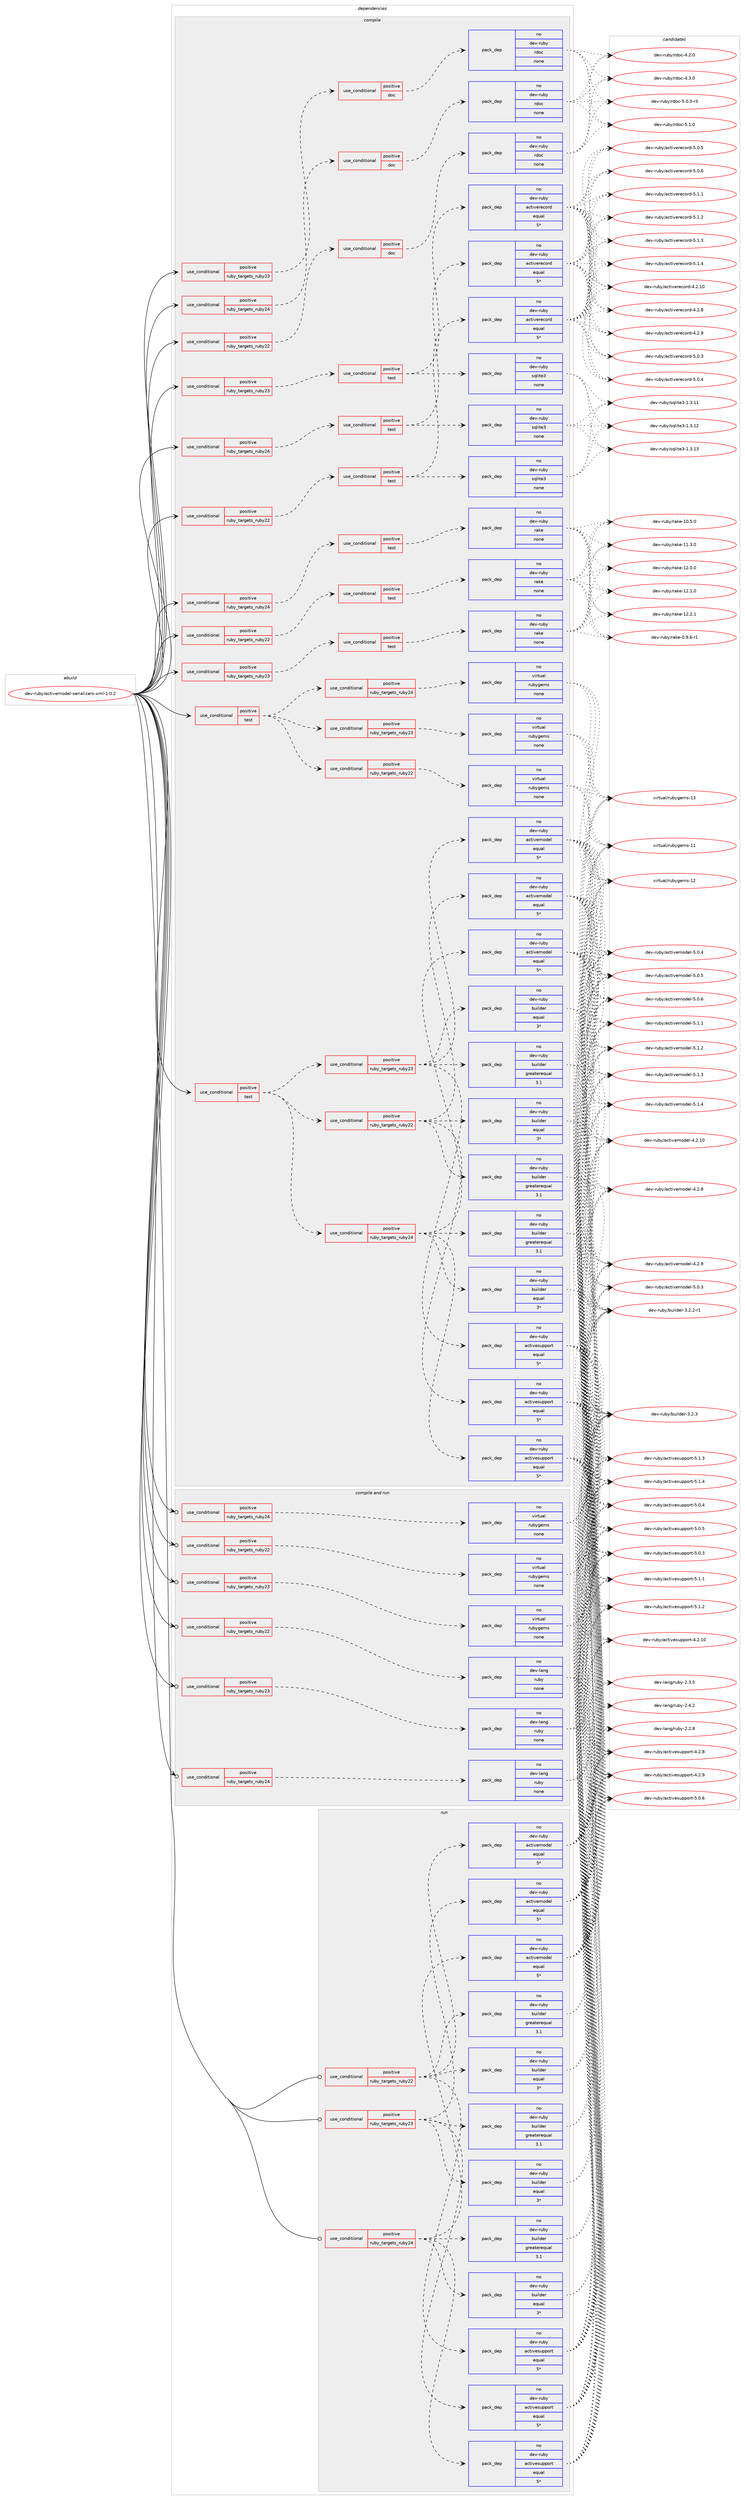 digraph prolog {

# *************
# Graph options
# *************

newrank=true;
concentrate=true;
compound=true;
graph [rankdir=LR,fontname=Helvetica,fontsize=10,ranksep=1.5];#, ranksep=2.5, nodesep=0.2];
edge  [arrowhead=vee];
node  [fontname=Helvetica,fontsize=10];

# **********
# The ebuild
# **********

subgraph cluster_leftcol {
color=gray;
rank=same;
label=<<i>ebuild</i>>;
id [label="dev-ruby/activemodel-serializers-xml-1.0.2", color=red, width=4, href="../dev-ruby/activemodel-serializers-xml-1.0.2.svg"];
}

# ****************
# The dependencies
# ****************

subgraph cluster_midcol {
color=gray;
label=<<i>dependencies</i>>;
subgraph cluster_compile {
fillcolor="#eeeeee";
style=filled;
label=<<i>compile</i>>;
subgraph cond50038 {
dependency224520 [label=<<TABLE BORDER="0" CELLBORDER="1" CELLSPACING="0" CELLPADDING="4"><TR><TD ROWSPAN="3" CELLPADDING="10">use_conditional</TD></TR><TR><TD>positive</TD></TR><TR><TD>ruby_targets_ruby22</TD></TR></TABLE>>, shape=none, color=red];
subgraph cond50039 {
dependency224521 [label=<<TABLE BORDER="0" CELLBORDER="1" CELLSPACING="0" CELLPADDING="4"><TR><TD ROWSPAN="3" CELLPADDING="10">use_conditional</TD></TR><TR><TD>positive</TD></TR><TR><TD>doc</TD></TR></TABLE>>, shape=none, color=red];
subgraph pack170484 {
dependency224522 [label=<<TABLE BORDER="0" CELLBORDER="1" CELLSPACING="0" CELLPADDING="4" WIDTH="220"><TR><TD ROWSPAN="6" CELLPADDING="30">pack_dep</TD></TR><TR><TD WIDTH="110">no</TD></TR><TR><TD>dev-ruby</TD></TR><TR><TD>rdoc</TD></TR><TR><TD>none</TD></TR><TR><TD></TD></TR></TABLE>>, shape=none, color=blue];
}
dependency224521:e -> dependency224522:w [weight=20,style="dashed",arrowhead="vee"];
}
dependency224520:e -> dependency224521:w [weight=20,style="dashed",arrowhead="vee"];
}
id:e -> dependency224520:w [weight=20,style="solid",arrowhead="vee"];
subgraph cond50040 {
dependency224523 [label=<<TABLE BORDER="0" CELLBORDER="1" CELLSPACING="0" CELLPADDING="4"><TR><TD ROWSPAN="3" CELLPADDING="10">use_conditional</TD></TR><TR><TD>positive</TD></TR><TR><TD>ruby_targets_ruby22</TD></TR></TABLE>>, shape=none, color=red];
subgraph cond50041 {
dependency224524 [label=<<TABLE BORDER="0" CELLBORDER="1" CELLSPACING="0" CELLPADDING="4"><TR><TD ROWSPAN="3" CELLPADDING="10">use_conditional</TD></TR><TR><TD>positive</TD></TR><TR><TD>test</TD></TR></TABLE>>, shape=none, color=red];
subgraph pack170485 {
dependency224525 [label=<<TABLE BORDER="0" CELLBORDER="1" CELLSPACING="0" CELLPADDING="4" WIDTH="220"><TR><TD ROWSPAN="6" CELLPADDING="30">pack_dep</TD></TR><TR><TD WIDTH="110">no</TD></TR><TR><TD>dev-ruby</TD></TR><TR><TD>activerecord</TD></TR><TR><TD>equal</TD></TR><TR><TD>5*</TD></TR></TABLE>>, shape=none, color=blue];
}
dependency224524:e -> dependency224525:w [weight=20,style="dashed",arrowhead="vee"];
subgraph pack170486 {
dependency224526 [label=<<TABLE BORDER="0" CELLBORDER="1" CELLSPACING="0" CELLPADDING="4" WIDTH="220"><TR><TD ROWSPAN="6" CELLPADDING="30">pack_dep</TD></TR><TR><TD WIDTH="110">no</TD></TR><TR><TD>dev-ruby</TD></TR><TR><TD>sqlite3</TD></TR><TR><TD>none</TD></TR><TR><TD></TD></TR></TABLE>>, shape=none, color=blue];
}
dependency224524:e -> dependency224526:w [weight=20,style="dashed",arrowhead="vee"];
}
dependency224523:e -> dependency224524:w [weight=20,style="dashed",arrowhead="vee"];
}
id:e -> dependency224523:w [weight=20,style="solid",arrowhead="vee"];
subgraph cond50042 {
dependency224527 [label=<<TABLE BORDER="0" CELLBORDER="1" CELLSPACING="0" CELLPADDING="4"><TR><TD ROWSPAN="3" CELLPADDING="10">use_conditional</TD></TR><TR><TD>positive</TD></TR><TR><TD>ruby_targets_ruby22</TD></TR></TABLE>>, shape=none, color=red];
subgraph cond50043 {
dependency224528 [label=<<TABLE BORDER="0" CELLBORDER="1" CELLSPACING="0" CELLPADDING="4"><TR><TD ROWSPAN="3" CELLPADDING="10">use_conditional</TD></TR><TR><TD>positive</TD></TR><TR><TD>test</TD></TR></TABLE>>, shape=none, color=red];
subgraph pack170487 {
dependency224529 [label=<<TABLE BORDER="0" CELLBORDER="1" CELLSPACING="0" CELLPADDING="4" WIDTH="220"><TR><TD ROWSPAN="6" CELLPADDING="30">pack_dep</TD></TR><TR><TD WIDTH="110">no</TD></TR><TR><TD>dev-ruby</TD></TR><TR><TD>rake</TD></TR><TR><TD>none</TD></TR><TR><TD></TD></TR></TABLE>>, shape=none, color=blue];
}
dependency224528:e -> dependency224529:w [weight=20,style="dashed",arrowhead="vee"];
}
dependency224527:e -> dependency224528:w [weight=20,style="dashed",arrowhead="vee"];
}
id:e -> dependency224527:w [weight=20,style="solid",arrowhead="vee"];
subgraph cond50044 {
dependency224530 [label=<<TABLE BORDER="0" CELLBORDER="1" CELLSPACING="0" CELLPADDING="4"><TR><TD ROWSPAN="3" CELLPADDING="10">use_conditional</TD></TR><TR><TD>positive</TD></TR><TR><TD>ruby_targets_ruby23</TD></TR></TABLE>>, shape=none, color=red];
subgraph cond50045 {
dependency224531 [label=<<TABLE BORDER="0" CELLBORDER="1" CELLSPACING="0" CELLPADDING="4"><TR><TD ROWSPAN="3" CELLPADDING="10">use_conditional</TD></TR><TR><TD>positive</TD></TR><TR><TD>doc</TD></TR></TABLE>>, shape=none, color=red];
subgraph pack170488 {
dependency224532 [label=<<TABLE BORDER="0" CELLBORDER="1" CELLSPACING="0" CELLPADDING="4" WIDTH="220"><TR><TD ROWSPAN="6" CELLPADDING="30">pack_dep</TD></TR><TR><TD WIDTH="110">no</TD></TR><TR><TD>dev-ruby</TD></TR><TR><TD>rdoc</TD></TR><TR><TD>none</TD></TR><TR><TD></TD></TR></TABLE>>, shape=none, color=blue];
}
dependency224531:e -> dependency224532:w [weight=20,style="dashed",arrowhead="vee"];
}
dependency224530:e -> dependency224531:w [weight=20,style="dashed",arrowhead="vee"];
}
id:e -> dependency224530:w [weight=20,style="solid",arrowhead="vee"];
subgraph cond50046 {
dependency224533 [label=<<TABLE BORDER="0" CELLBORDER="1" CELLSPACING="0" CELLPADDING="4"><TR><TD ROWSPAN="3" CELLPADDING="10">use_conditional</TD></TR><TR><TD>positive</TD></TR><TR><TD>ruby_targets_ruby23</TD></TR></TABLE>>, shape=none, color=red];
subgraph cond50047 {
dependency224534 [label=<<TABLE BORDER="0" CELLBORDER="1" CELLSPACING="0" CELLPADDING="4"><TR><TD ROWSPAN="3" CELLPADDING="10">use_conditional</TD></TR><TR><TD>positive</TD></TR><TR><TD>test</TD></TR></TABLE>>, shape=none, color=red];
subgraph pack170489 {
dependency224535 [label=<<TABLE BORDER="0" CELLBORDER="1" CELLSPACING="0" CELLPADDING="4" WIDTH="220"><TR><TD ROWSPAN="6" CELLPADDING="30">pack_dep</TD></TR><TR><TD WIDTH="110">no</TD></TR><TR><TD>dev-ruby</TD></TR><TR><TD>activerecord</TD></TR><TR><TD>equal</TD></TR><TR><TD>5*</TD></TR></TABLE>>, shape=none, color=blue];
}
dependency224534:e -> dependency224535:w [weight=20,style="dashed",arrowhead="vee"];
subgraph pack170490 {
dependency224536 [label=<<TABLE BORDER="0" CELLBORDER="1" CELLSPACING="0" CELLPADDING="4" WIDTH="220"><TR><TD ROWSPAN="6" CELLPADDING="30">pack_dep</TD></TR><TR><TD WIDTH="110">no</TD></TR><TR><TD>dev-ruby</TD></TR><TR><TD>sqlite3</TD></TR><TR><TD>none</TD></TR><TR><TD></TD></TR></TABLE>>, shape=none, color=blue];
}
dependency224534:e -> dependency224536:w [weight=20,style="dashed",arrowhead="vee"];
}
dependency224533:e -> dependency224534:w [weight=20,style="dashed",arrowhead="vee"];
}
id:e -> dependency224533:w [weight=20,style="solid",arrowhead="vee"];
subgraph cond50048 {
dependency224537 [label=<<TABLE BORDER="0" CELLBORDER="1" CELLSPACING="0" CELLPADDING="4"><TR><TD ROWSPAN="3" CELLPADDING="10">use_conditional</TD></TR><TR><TD>positive</TD></TR><TR><TD>ruby_targets_ruby23</TD></TR></TABLE>>, shape=none, color=red];
subgraph cond50049 {
dependency224538 [label=<<TABLE BORDER="0" CELLBORDER="1" CELLSPACING="0" CELLPADDING="4"><TR><TD ROWSPAN="3" CELLPADDING="10">use_conditional</TD></TR><TR><TD>positive</TD></TR><TR><TD>test</TD></TR></TABLE>>, shape=none, color=red];
subgraph pack170491 {
dependency224539 [label=<<TABLE BORDER="0" CELLBORDER="1" CELLSPACING="0" CELLPADDING="4" WIDTH="220"><TR><TD ROWSPAN="6" CELLPADDING="30">pack_dep</TD></TR><TR><TD WIDTH="110">no</TD></TR><TR><TD>dev-ruby</TD></TR><TR><TD>rake</TD></TR><TR><TD>none</TD></TR><TR><TD></TD></TR></TABLE>>, shape=none, color=blue];
}
dependency224538:e -> dependency224539:w [weight=20,style="dashed",arrowhead="vee"];
}
dependency224537:e -> dependency224538:w [weight=20,style="dashed",arrowhead="vee"];
}
id:e -> dependency224537:w [weight=20,style="solid",arrowhead="vee"];
subgraph cond50050 {
dependency224540 [label=<<TABLE BORDER="0" CELLBORDER="1" CELLSPACING="0" CELLPADDING="4"><TR><TD ROWSPAN="3" CELLPADDING="10">use_conditional</TD></TR><TR><TD>positive</TD></TR><TR><TD>ruby_targets_ruby24</TD></TR></TABLE>>, shape=none, color=red];
subgraph cond50051 {
dependency224541 [label=<<TABLE BORDER="0" CELLBORDER="1" CELLSPACING="0" CELLPADDING="4"><TR><TD ROWSPAN="3" CELLPADDING="10">use_conditional</TD></TR><TR><TD>positive</TD></TR><TR><TD>doc</TD></TR></TABLE>>, shape=none, color=red];
subgraph pack170492 {
dependency224542 [label=<<TABLE BORDER="0" CELLBORDER="1" CELLSPACING="0" CELLPADDING="4" WIDTH="220"><TR><TD ROWSPAN="6" CELLPADDING="30">pack_dep</TD></TR><TR><TD WIDTH="110">no</TD></TR><TR><TD>dev-ruby</TD></TR><TR><TD>rdoc</TD></TR><TR><TD>none</TD></TR><TR><TD></TD></TR></TABLE>>, shape=none, color=blue];
}
dependency224541:e -> dependency224542:w [weight=20,style="dashed",arrowhead="vee"];
}
dependency224540:e -> dependency224541:w [weight=20,style="dashed",arrowhead="vee"];
}
id:e -> dependency224540:w [weight=20,style="solid",arrowhead="vee"];
subgraph cond50052 {
dependency224543 [label=<<TABLE BORDER="0" CELLBORDER="1" CELLSPACING="0" CELLPADDING="4"><TR><TD ROWSPAN="3" CELLPADDING="10">use_conditional</TD></TR><TR><TD>positive</TD></TR><TR><TD>ruby_targets_ruby24</TD></TR></TABLE>>, shape=none, color=red];
subgraph cond50053 {
dependency224544 [label=<<TABLE BORDER="0" CELLBORDER="1" CELLSPACING="0" CELLPADDING="4"><TR><TD ROWSPAN="3" CELLPADDING="10">use_conditional</TD></TR><TR><TD>positive</TD></TR><TR><TD>test</TD></TR></TABLE>>, shape=none, color=red];
subgraph pack170493 {
dependency224545 [label=<<TABLE BORDER="0" CELLBORDER="1" CELLSPACING="0" CELLPADDING="4" WIDTH="220"><TR><TD ROWSPAN="6" CELLPADDING="30">pack_dep</TD></TR><TR><TD WIDTH="110">no</TD></TR><TR><TD>dev-ruby</TD></TR><TR><TD>activerecord</TD></TR><TR><TD>equal</TD></TR><TR><TD>5*</TD></TR></TABLE>>, shape=none, color=blue];
}
dependency224544:e -> dependency224545:w [weight=20,style="dashed",arrowhead="vee"];
subgraph pack170494 {
dependency224546 [label=<<TABLE BORDER="0" CELLBORDER="1" CELLSPACING="0" CELLPADDING="4" WIDTH="220"><TR><TD ROWSPAN="6" CELLPADDING="30">pack_dep</TD></TR><TR><TD WIDTH="110">no</TD></TR><TR><TD>dev-ruby</TD></TR><TR><TD>sqlite3</TD></TR><TR><TD>none</TD></TR><TR><TD></TD></TR></TABLE>>, shape=none, color=blue];
}
dependency224544:e -> dependency224546:w [weight=20,style="dashed",arrowhead="vee"];
}
dependency224543:e -> dependency224544:w [weight=20,style="dashed",arrowhead="vee"];
}
id:e -> dependency224543:w [weight=20,style="solid",arrowhead="vee"];
subgraph cond50054 {
dependency224547 [label=<<TABLE BORDER="0" CELLBORDER="1" CELLSPACING="0" CELLPADDING="4"><TR><TD ROWSPAN="3" CELLPADDING="10">use_conditional</TD></TR><TR><TD>positive</TD></TR><TR><TD>ruby_targets_ruby24</TD></TR></TABLE>>, shape=none, color=red];
subgraph cond50055 {
dependency224548 [label=<<TABLE BORDER="0" CELLBORDER="1" CELLSPACING="0" CELLPADDING="4"><TR><TD ROWSPAN="3" CELLPADDING="10">use_conditional</TD></TR><TR><TD>positive</TD></TR><TR><TD>test</TD></TR></TABLE>>, shape=none, color=red];
subgraph pack170495 {
dependency224549 [label=<<TABLE BORDER="0" CELLBORDER="1" CELLSPACING="0" CELLPADDING="4" WIDTH="220"><TR><TD ROWSPAN="6" CELLPADDING="30">pack_dep</TD></TR><TR><TD WIDTH="110">no</TD></TR><TR><TD>dev-ruby</TD></TR><TR><TD>rake</TD></TR><TR><TD>none</TD></TR><TR><TD></TD></TR></TABLE>>, shape=none, color=blue];
}
dependency224548:e -> dependency224549:w [weight=20,style="dashed",arrowhead="vee"];
}
dependency224547:e -> dependency224548:w [weight=20,style="dashed",arrowhead="vee"];
}
id:e -> dependency224547:w [weight=20,style="solid",arrowhead="vee"];
subgraph cond50056 {
dependency224550 [label=<<TABLE BORDER="0" CELLBORDER="1" CELLSPACING="0" CELLPADDING="4"><TR><TD ROWSPAN="3" CELLPADDING="10">use_conditional</TD></TR><TR><TD>positive</TD></TR><TR><TD>test</TD></TR></TABLE>>, shape=none, color=red];
subgraph cond50057 {
dependency224551 [label=<<TABLE BORDER="0" CELLBORDER="1" CELLSPACING="0" CELLPADDING="4"><TR><TD ROWSPAN="3" CELLPADDING="10">use_conditional</TD></TR><TR><TD>positive</TD></TR><TR><TD>ruby_targets_ruby22</TD></TR></TABLE>>, shape=none, color=red];
subgraph pack170496 {
dependency224552 [label=<<TABLE BORDER="0" CELLBORDER="1" CELLSPACING="0" CELLPADDING="4" WIDTH="220"><TR><TD ROWSPAN="6" CELLPADDING="30">pack_dep</TD></TR><TR><TD WIDTH="110">no</TD></TR><TR><TD>dev-ruby</TD></TR><TR><TD>activesupport</TD></TR><TR><TD>equal</TD></TR><TR><TD>5*</TD></TR></TABLE>>, shape=none, color=blue];
}
dependency224551:e -> dependency224552:w [weight=20,style="dashed",arrowhead="vee"];
subgraph pack170497 {
dependency224553 [label=<<TABLE BORDER="0" CELLBORDER="1" CELLSPACING="0" CELLPADDING="4" WIDTH="220"><TR><TD ROWSPAN="6" CELLPADDING="30">pack_dep</TD></TR><TR><TD WIDTH="110">no</TD></TR><TR><TD>dev-ruby</TD></TR><TR><TD>activemodel</TD></TR><TR><TD>equal</TD></TR><TR><TD>5*</TD></TR></TABLE>>, shape=none, color=blue];
}
dependency224551:e -> dependency224553:w [weight=20,style="dashed",arrowhead="vee"];
subgraph pack170498 {
dependency224554 [label=<<TABLE BORDER="0" CELLBORDER="1" CELLSPACING="0" CELLPADDING="4" WIDTH="220"><TR><TD ROWSPAN="6" CELLPADDING="30">pack_dep</TD></TR><TR><TD WIDTH="110">no</TD></TR><TR><TD>dev-ruby</TD></TR><TR><TD>builder</TD></TR><TR><TD>equal</TD></TR><TR><TD>3*</TD></TR></TABLE>>, shape=none, color=blue];
}
dependency224551:e -> dependency224554:w [weight=20,style="dashed",arrowhead="vee"];
subgraph pack170499 {
dependency224555 [label=<<TABLE BORDER="0" CELLBORDER="1" CELLSPACING="0" CELLPADDING="4" WIDTH="220"><TR><TD ROWSPAN="6" CELLPADDING="30">pack_dep</TD></TR><TR><TD WIDTH="110">no</TD></TR><TR><TD>dev-ruby</TD></TR><TR><TD>builder</TD></TR><TR><TD>greaterequal</TD></TR><TR><TD>3.1</TD></TR></TABLE>>, shape=none, color=blue];
}
dependency224551:e -> dependency224555:w [weight=20,style="dashed",arrowhead="vee"];
}
dependency224550:e -> dependency224551:w [weight=20,style="dashed",arrowhead="vee"];
subgraph cond50058 {
dependency224556 [label=<<TABLE BORDER="0" CELLBORDER="1" CELLSPACING="0" CELLPADDING="4"><TR><TD ROWSPAN="3" CELLPADDING="10">use_conditional</TD></TR><TR><TD>positive</TD></TR><TR><TD>ruby_targets_ruby23</TD></TR></TABLE>>, shape=none, color=red];
subgraph pack170500 {
dependency224557 [label=<<TABLE BORDER="0" CELLBORDER="1" CELLSPACING="0" CELLPADDING="4" WIDTH="220"><TR><TD ROWSPAN="6" CELLPADDING="30">pack_dep</TD></TR><TR><TD WIDTH="110">no</TD></TR><TR><TD>dev-ruby</TD></TR><TR><TD>activesupport</TD></TR><TR><TD>equal</TD></TR><TR><TD>5*</TD></TR></TABLE>>, shape=none, color=blue];
}
dependency224556:e -> dependency224557:w [weight=20,style="dashed",arrowhead="vee"];
subgraph pack170501 {
dependency224558 [label=<<TABLE BORDER="0" CELLBORDER="1" CELLSPACING="0" CELLPADDING="4" WIDTH="220"><TR><TD ROWSPAN="6" CELLPADDING="30">pack_dep</TD></TR><TR><TD WIDTH="110">no</TD></TR><TR><TD>dev-ruby</TD></TR><TR><TD>activemodel</TD></TR><TR><TD>equal</TD></TR><TR><TD>5*</TD></TR></TABLE>>, shape=none, color=blue];
}
dependency224556:e -> dependency224558:w [weight=20,style="dashed",arrowhead="vee"];
subgraph pack170502 {
dependency224559 [label=<<TABLE BORDER="0" CELLBORDER="1" CELLSPACING="0" CELLPADDING="4" WIDTH="220"><TR><TD ROWSPAN="6" CELLPADDING="30">pack_dep</TD></TR><TR><TD WIDTH="110">no</TD></TR><TR><TD>dev-ruby</TD></TR><TR><TD>builder</TD></TR><TR><TD>equal</TD></TR><TR><TD>3*</TD></TR></TABLE>>, shape=none, color=blue];
}
dependency224556:e -> dependency224559:w [weight=20,style="dashed",arrowhead="vee"];
subgraph pack170503 {
dependency224560 [label=<<TABLE BORDER="0" CELLBORDER="1" CELLSPACING="0" CELLPADDING="4" WIDTH="220"><TR><TD ROWSPAN="6" CELLPADDING="30">pack_dep</TD></TR><TR><TD WIDTH="110">no</TD></TR><TR><TD>dev-ruby</TD></TR><TR><TD>builder</TD></TR><TR><TD>greaterequal</TD></TR><TR><TD>3.1</TD></TR></TABLE>>, shape=none, color=blue];
}
dependency224556:e -> dependency224560:w [weight=20,style="dashed",arrowhead="vee"];
}
dependency224550:e -> dependency224556:w [weight=20,style="dashed",arrowhead="vee"];
subgraph cond50059 {
dependency224561 [label=<<TABLE BORDER="0" CELLBORDER="1" CELLSPACING="0" CELLPADDING="4"><TR><TD ROWSPAN="3" CELLPADDING="10">use_conditional</TD></TR><TR><TD>positive</TD></TR><TR><TD>ruby_targets_ruby24</TD></TR></TABLE>>, shape=none, color=red];
subgraph pack170504 {
dependency224562 [label=<<TABLE BORDER="0" CELLBORDER="1" CELLSPACING="0" CELLPADDING="4" WIDTH="220"><TR><TD ROWSPAN="6" CELLPADDING="30">pack_dep</TD></TR><TR><TD WIDTH="110">no</TD></TR><TR><TD>dev-ruby</TD></TR><TR><TD>activesupport</TD></TR><TR><TD>equal</TD></TR><TR><TD>5*</TD></TR></TABLE>>, shape=none, color=blue];
}
dependency224561:e -> dependency224562:w [weight=20,style="dashed",arrowhead="vee"];
subgraph pack170505 {
dependency224563 [label=<<TABLE BORDER="0" CELLBORDER="1" CELLSPACING="0" CELLPADDING="4" WIDTH="220"><TR><TD ROWSPAN="6" CELLPADDING="30">pack_dep</TD></TR><TR><TD WIDTH="110">no</TD></TR><TR><TD>dev-ruby</TD></TR><TR><TD>activemodel</TD></TR><TR><TD>equal</TD></TR><TR><TD>5*</TD></TR></TABLE>>, shape=none, color=blue];
}
dependency224561:e -> dependency224563:w [weight=20,style="dashed",arrowhead="vee"];
subgraph pack170506 {
dependency224564 [label=<<TABLE BORDER="0" CELLBORDER="1" CELLSPACING="0" CELLPADDING="4" WIDTH="220"><TR><TD ROWSPAN="6" CELLPADDING="30">pack_dep</TD></TR><TR><TD WIDTH="110">no</TD></TR><TR><TD>dev-ruby</TD></TR><TR><TD>builder</TD></TR><TR><TD>equal</TD></TR><TR><TD>3*</TD></TR></TABLE>>, shape=none, color=blue];
}
dependency224561:e -> dependency224564:w [weight=20,style="dashed",arrowhead="vee"];
subgraph pack170507 {
dependency224565 [label=<<TABLE BORDER="0" CELLBORDER="1" CELLSPACING="0" CELLPADDING="4" WIDTH="220"><TR><TD ROWSPAN="6" CELLPADDING="30">pack_dep</TD></TR><TR><TD WIDTH="110">no</TD></TR><TR><TD>dev-ruby</TD></TR><TR><TD>builder</TD></TR><TR><TD>greaterequal</TD></TR><TR><TD>3.1</TD></TR></TABLE>>, shape=none, color=blue];
}
dependency224561:e -> dependency224565:w [weight=20,style="dashed",arrowhead="vee"];
}
dependency224550:e -> dependency224561:w [weight=20,style="dashed",arrowhead="vee"];
}
id:e -> dependency224550:w [weight=20,style="solid",arrowhead="vee"];
subgraph cond50060 {
dependency224566 [label=<<TABLE BORDER="0" CELLBORDER="1" CELLSPACING="0" CELLPADDING="4"><TR><TD ROWSPAN="3" CELLPADDING="10">use_conditional</TD></TR><TR><TD>positive</TD></TR><TR><TD>test</TD></TR></TABLE>>, shape=none, color=red];
subgraph cond50061 {
dependency224567 [label=<<TABLE BORDER="0" CELLBORDER="1" CELLSPACING="0" CELLPADDING="4"><TR><TD ROWSPAN="3" CELLPADDING="10">use_conditional</TD></TR><TR><TD>positive</TD></TR><TR><TD>ruby_targets_ruby22</TD></TR></TABLE>>, shape=none, color=red];
subgraph pack170508 {
dependency224568 [label=<<TABLE BORDER="0" CELLBORDER="1" CELLSPACING="0" CELLPADDING="4" WIDTH="220"><TR><TD ROWSPAN="6" CELLPADDING="30">pack_dep</TD></TR><TR><TD WIDTH="110">no</TD></TR><TR><TD>virtual</TD></TR><TR><TD>rubygems</TD></TR><TR><TD>none</TD></TR><TR><TD></TD></TR></TABLE>>, shape=none, color=blue];
}
dependency224567:e -> dependency224568:w [weight=20,style="dashed",arrowhead="vee"];
}
dependency224566:e -> dependency224567:w [weight=20,style="dashed",arrowhead="vee"];
subgraph cond50062 {
dependency224569 [label=<<TABLE BORDER="0" CELLBORDER="1" CELLSPACING="0" CELLPADDING="4"><TR><TD ROWSPAN="3" CELLPADDING="10">use_conditional</TD></TR><TR><TD>positive</TD></TR><TR><TD>ruby_targets_ruby23</TD></TR></TABLE>>, shape=none, color=red];
subgraph pack170509 {
dependency224570 [label=<<TABLE BORDER="0" CELLBORDER="1" CELLSPACING="0" CELLPADDING="4" WIDTH="220"><TR><TD ROWSPAN="6" CELLPADDING="30">pack_dep</TD></TR><TR><TD WIDTH="110">no</TD></TR><TR><TD>virtual</TD></TR><TR><TD>rubygems</TD></TR><TR><TD>none</TD></TR><TR><TD></TD></TR></TABLE>>, shape=none, color=blue];
}
dependency224569:e -> dependency224570:w [weight=20,style="dashed",arrowhead="vee"];
}
dependency224566:e -> dependency224569:w [weight=20,style="dashed",arrowhead="vee"];
subgraph cond50063 {
dependency224571 [label=<<TABLE BORDER="0" CELLBORDER="1" CELLSPACING="0" CELLPADDING="4"><TR><TD ROWSPAN="3" CELLPADDING="10">use_conditional</TD></TR><TR><TD>positive</TD></TR><TR><TD>ruby_targets_ruby24</TD></TR></TABLE>>, shape=none, color=red];
subgraph pack170510 {
dependency224572 [label=<<TABLE BORDER="0" CELLBORDER="1" CELLSPACING="0" CELLPADDING="4" WIDTH="220"><TR><TD ROWSPAN="6" CELLPADDING="30">pack_dep</TD></TR><TR><TD WIDTH="110">no</TD></TR><TR><TD>virtual</TD></TR><TR><TD>rubygems</TD></TR><TR><TD>none</TD></TR><TR><TD></TD></TR></TABLE>>, shape=none, color=blue];
}
dependency224571:e -> dependency224572:w [weight=20,style="dashed",arrowhead="vee"];
}
dependency224566:e -> dependency224571:w [weight=20,style="dashed",arrowhead="vee"];
}
id:e -> dependency224566:w [weight=20,style="solid",arrowhead="vee"];
}
subgraph cluster_compileandrun {
fillcolor="#eeeeee";
style=filled;
label=<<i>compile and run</i>>;
subgraph cond50064 {
dependency224573 [label=<<TABLE BORDER="0" CELLBORDER="1" CELLSPACING="0" CELLPADDING="4"><TR><TD ROWSPAN="3" CELLPADDING="10">use_conditional</TD></TR><TR><TD>positive</TD></TR><TR><TD>ruby_targets_ruby22</TD></TR></TABLE>>, shape=none, color=red];
subgraph pack170511 {
dependency224574 [label=<<TABLE BORDER="0" CELLBORDER="1" CELLSPACING="0" CELLPADDING="4" WIDTH="220"><TR><TD ROWSPAN="6" CELLPADDING="30">pack_dep</TD></TR><TR><TD WIDTH="110">no</TD></TR><TR><TD>dev-lang</TD></TR><TR><TD>ruby</TD></TR><TR><TD>none</TD></TR><TR><TD></TD></TR></TABLE>>, shape=none, color=blue];
}
dependency224573:e -> dependency224574:w [weight=20,style="dashed",arrowhead="vee"];
}
id:e -> dependency224573:w [weight=20,style="solid",arrowhead="odotvee"];
subgraph cond50065 {
dependency224575 [label=<<TABLE BORDER="0" CELLBORDER="1" CELLSPACING="0" CELLPADDING="4"><TR><TD ROWSPAN="3" CELLPADDING="10">use_conditional</TD></TR><TR><TD>positive</TD></TR><TR><TD>ruby_targets_ruby22</TD></TR></TABLE>>, shape=none, color=red];
subgraph pack170512 {
dependency224576 [label=<<TABLE BORDER="0" CELLBORDER="1" CELLSPACING="0" CELLPADDING="4" WIDTH="220"><TR><TD ROWSPAN="6" CELLPADDING="30">pack_dep</TD></TR><TR><TD WIDTH="110">no</TD></TR><TR><TD>virtual</TD></TR><TR><TD>rubygems</TD></TR><TR><TD>none</TD></TR><TR><TD></TD></TR></TABLE>>, shape=none, color=blue];
}
dependency224575:e -> dependency224576:w [weight=20,style="dashed",arrowhead="vee"];
}
id:e -> dependency224575:w [weight=20,style="solid",arrowhead="odotvee"];
subgraph cond50066 {
dependency224577 [label=<<TABLE BORDER="0" CELLBORDER="1" CELLSPACING="0" CELLPADDING="4"><TR><TD ROWSPAN="3" CELLPADDING="10">use_conditional</TD></TR><TR><TD>positive</TD></TR><TR><TD>ruby_targets_ruby23</TD></TR></TABLE>>, shape=none, color=red];
subgraph pack170513 {
dependency224578 [label=<<TABLE BORDER="0" CELLBORDER="1" CELLSPACING="0" CELLPADDING="4" WIDTH="220"><TR><TD ROWSPAN="6" CELLPADDING="30">pack_dep</TD></TR><TR><TD WIDTH="110">no</TD></TR><TR><TD>dev-lang</TD></TR><TR><TD>ruby</TD></TR><TR><TD>none</TD></TR><TR><TD></TD></TR></TABLE>>, shape=none, color=blue];
}
dependency224577:e -> dependency224578:w [weight=20,style="dashed",arrowhead="vee"];
}
id:e -> dependency224577:w [weight=20,style="solid",arrowhead="odotvee"];
subgraph cond50067 {
dependency224579 [label=<<TABLE BORDER="0" CELLBORDER="1" CELLSPACING="0" CELLPADDING="4"><TR><TD ROWSPAN="3" CELLPADDING="10">use_conditional</TD></TR><TR><TD>positive</TD></TR><TR><TD>ruby_targets_ruby23</TD></TR></TABLE>>, shape=none, color=red];
subgraph pack170514 {
dependency224580 [label=<<TABLE BORDER="0" CELLBORDER="1" CELLSPACING="0" CELLPADDING="4" WIDTH="220"><TR><TD ROWSPAN="6" CELLPADDING="30">pack_dep</TD></TR><TR><TD WIDTH="110">no</TD></TR><TR><TD>virtual</TD></TR><TR><TD>rubygems</TD></TR><TR><TD>none</TD></TR><TR><TD></TD></TR></TABLE>>, shape=none, color=blue];
}
dependency224579:e -> dependency224580:w [weight=20,style="dashed",arrowhead="vee"];
}
id:e -> dependency224579:w [weight=20,style="solid",arrowhead="odotvee"];
subgraph cond50068 {
dependency224581 [label=<<TABLE BORDER="0" CELLBORDER="1" CELLSPACING="0" CELLPADDING="4"><TR><TD ROWSPAN="3" CELLPADDING="10">use_conditional</TD></TR><TR><TD>positive</TD></TR><TR><TD>ruby_targets_ruby24</TD></TR></TABLE>>, shape=none, color=red];
subgraph pack170515 {
dependency224582 [label=<<TABLE BORDER="0" CELLBORDER="1" CELLSPACING="0" CELLPADDING="4" WIDTH="220"><TR><TD ROWSPAN="6" CELLPADDING="30">pack_dep</TD></TR><TR><TD WIDTH="110">no</TD></TR><TR><TD>dev-lang</TD></TR><TR><TD>ruby</TD></TR><TR><TD>none</TD></TR><TR><TD></TD></TR></TABLE>>, shape=none, color=blue];
}
dependency224581:e -> dependency224582:w [weight=20,style="dashed",arrowhead="vee"];
}
id:e -> dependency224581:w [weight=20,style="solid",arrowhead="odotvee"];
subgraph cond50069 {
dependency224583 [label=<<TABLE BORDER="0" CELLBORDER="1" CELLSPACING="0" CELLPADDING="4"><TR><TD ROWSPAN="3" CELLPADDING="10">use_conditional</TD></TR><TR><TD>positive</TD></TR><TR><TD>ruby_targets_ruby24</TD></TR></TABLE>>, shape=none, color=red];
subgraph pack170516 {
dependency224584 [label=<<TABLE BORDER="0" CELLBORDER="1" CELLSPACING="0" CELLPADDING="4" WIDTH="220"><TR><TD ROWSPAN="6" CELLPADDING="30">pack_dep</TD></TR><TR><TD WIDTH="110">no</TD></TR><TR><TD>virtual</TD></TR><TR><TD>rubygems</TD></TR><TR><TD>none</TD></TR><TR><TD></TD></TR></TABLE>>, shape=none, color=blue];
}
dependency224583:e -> dependency224584:w [weight=20,style="dashed",arrowhead="vee"];
}
id:e -> dependency224583:w [weight=20,style="solid",arrowhead="odotvee"];
}
subgraph cluster_run {
fillcolor="#eeeeee";
style=filled;
label=<<i>run</i>>;
subgraph cond50070 {
dependency224585 [label=<<TABLE BORDER="0" CELLBORDER="1" CELLSPACING="0" CELLPADDING="4"><TR><TD ROWSPAN="3" CELLPADDING="10">use_conditional</TD></TR><TR><TD>positive</TD></TR><TR><TD>ruby_targets_ruby22</TD></TR></TABLE>>, shape=none, color=red];
subgraph pack170517 {
dependency224586 [label=<<TABLE BORDER="0" CELLBORDER="1" CELLSPACING="0" CELLPADDING="4" WIDTH="220"><TR><TD ROWSPAN="6" CELLPADDING="30">pack_dep</TD></TR><TR><TD WIDTH="110">no</TD></TR><TR><TD>dev-ruby</TD></TR><TR><TD>activesupport</TD></TR><TR><TD>equal</TD></TR><TR><TD>5*</TD></TR></TABLE>>, shape=none, color=blue];
}
dependency224585:e -> dependency224586:w [weight=20,style="dashed",arrowhead="vee"];
subgraph pack170518 {
dependency224587 [label=<<TABLE BORDER="0" CELLBORDER="1" CELLSPACING="0" CELLPADDING="4" WIDTH="220"><TR><TD ROWSPAN="6" CELLPADDING="30">pack_dep</TD></TR><TR><TD WIDTH="110">no</TD></TR><TR><TD>dev-ruby</TD></TR><TR><TD>activemodel</TD></TR><TR><TD>equal</TD></TR><TR><TD>5*</TD></TR></TABLE>>, shape=none, color=blue];
}
dependency224585:e -> dependency224587:w [weight=20,style="dashed",arrowhead="vee"];
subgraph pack170519 {
dependency224588 [label=<<TABLE BORDER="0" CELLBORDER="1" CELLSPACING="0" CELLPADDING="4" WIDTH="220"><TR><TD ROWSPAN="6" CELLPADDING="30">pack_dep</TD></TR><TR><TD WIDTH="110">no</TD></TR><TR><TD>dev-ruby</TD></TR><TR><TD>builder</TD></TR><TR><TD>equal</TD></TR><TR><TD>3*</TD></TR></TABLE>>, shape=none, color=blue];
}
dependency224585:e -> dependency224588:w [weight=20,style="dashed",arrowhead="vee"];
subgraph pack170520 {
dependency224589 [label=<<TABLE BORDER="0" CELLBORDER="1" CELLSPACING="0" CELLPADDING="4" WIDTH="220"><TR><TD ROWSPAN="6" CELLPADDING="30">pack_dep</TD></TR><TR><TD WIDTH="110">no</TD></TR><TR><TD>dev-ruby</TD></TR><TR><TD>builder</TD></TR><TR><TD>greaterequal</TD></TR><TR><TD>3.1</TD></TR></TABLE>>, shape=none, color=blue];
}
dependency224585:e -> dependency224589:w [weight=20,style="dashed",arrowhead="vee"];
}
id:e -> dependency224585:w [weight=20,style="solid",arrowhead="odot"];
subgraph cond50071 {
dependency224590 [label=<<TABLE BORDER="0" CELLBORDER="1" CELLSPACING="0" CELLPADDING="4"><TR><TD ROWSPAN="3" CELLPADDING="10">use_conditional</TD></TR><TR><TD>positive</TD></TR><TR><TD>ruby_targets_ruby23</TD></TR></TABLE>>, shape=none, color=red];
subgraph pack170521 {
dependency224591 [label=<<TABLE BORDER="0" CELLBORDER="1" CELLSPACING="0" CELLPADDING="4" WIDTH="220"><TR><TD ROWSPAN="6" CELLPADDING="30">pack_dep</TD></TR><TR><TD WIDTH="110">no</TD></TR><TR><TD>dev-ruby</TD></TR><TR><TD>activesupport</TD></TR><TR><TD>equal</TD></TR><TR><TD>5*</TD></TR></TABLE>>, shape=none, color=blue];
}
dependency224590:e -> dependency224591:w [weight=20,style="dashed",arrowhead="vee"];
subgraph pack170522 {
dependency224592 [label=<<TABLE BORDER="0" CELLBORDER="1" CELLSPACING="0" CELLPADDING="4" WIDTH="220"><TR><TD ROWSPAN="6" CELLPADDING="30">pack_dep</TD></TR><TR><TD WIDTH="110">no</TD></TR><TR><TD>dev-ruby</TD></TR><TR><TD>activemodel</TD></TR><TR><TD>equal</TD></TR><TR><TD>5*</TD></TR></TABLE>>, shape=none, color=blue];
}
dependency224590:e -> dependency224592:w [weight=20,style="dashed",arrowhead="vee"];
subgraph pack170523 {
dependency224593 [label=<<TABLE BORDER="0" CELLBORDER="1" CELLSPACING="0" CELLPADDING="4" WIDTH="220"><TR><TD ROWSPAN="6" CELLPADDING="30">pack_dep</TD></TR><TR><TD WIDTH="110">no</TD></TR><TR><TD>dev-ruby</TD></TR><TR><TD>builder</TD></TR><TR><TD>equal</TD></TR><TR><TD>3*</TD></TR></TABLE>>, shape=none, color=blue];
}
dependency224590:e -> dependency224593:w [weight=20,style="dashed",arrowhead="vee"];
subgraph pack170524 {
dependency224594 [label=<<TABLE BORDER="0" CELLBORDER="1" CELLSPACING="0" CELLPADDING="4" WIDTH="220"><TR><TD ROWSPAN="6" CELLPADDING="30">pack_dep</TD></TR><TR><TD WIDTH="110">no</TD></TR><TR><TD>dev-ruby</TD></TR><TR><TD>builder</TD></TR><TR><TD>greaterequal</TD></TR><TR><TD>3.1</TD></TR></TABLE>>, shape=none, color=blue];
}
dependency224590:e -> dependency224594:w [weight=20,style="dashed",arrowhead="vee"];
}
id:e -> dependency224590:w [weight=20,style="solid",arrowhead="odot"];
subgraph cond50072 {
dependency224595 [label=<<TABLE BORDER="0" CELLBORDER="1" CELLSPACING="0" CELLPADDING="4"><TR><TD ROWSPAN="3" CELLPADDING="10">use_conditional</TD></TR><TR><TD>positive</TD></TR><TR><TD>ruby_targets_ruby24</TD></TR></TABLE>>, shape=none, color=red];
subgraph pack170525 {
dependency224596 [label=<<TABLE BORDER="0" CELLBORDER="1" CELLSPACING="0" CELLPADDING="4" WIDTH="220"><TR><TD ROWSPAN="6" CELLPADDING="30">pack_dep</TD></TR><TR><TD WIDTH="110">no</TD></TR><TR><TD>dev-ruby</TD></TR><TR><TD>activesupport</TD></TR><TR><TD>equal</TD></TR><TR><TD>5*</TD></TR></TABLE>>, shape=none, color=blue];
}
dependency224595:e -> dependency224596:w [weight=20,style="dashed",arrowhead="vee"];
subgraph pack170526 {
dependency224597 [label=<<TABLE BORDER="0" CELLBORDER="1" CELLSPACING="0" CELLPADDING="4" WIDTH="220"><TR><TD ROWSPAN="6" CELLPADDING="30">pack_dep</TD></TR><TR><TD WIDTH="110">no</TD></TR><TR><TD>dev-ruby</TD></TR><TR><TD>activemodel</TD></TR><TR><TD>equal</TD></TR><TR><TD>5*</TD></TR></TABLE>>, shape=none, color=blue];
}
dependency224595:e -> dependency224597:w [weight=20,style="dashed",arrowhead="vee"];
subgraph pack170527 {
dependency224598 [label=<<TABLE BORDER="0" CELLBORDER="1" CELLSPACING="0" CELLPADDING="4" WIDTH="220"><TR><TD ROWSPAN="6" CELLPADDING="30">pack_dep</TD></TR><TR><TD WIDTH="110">no</TD></TR><TR><TD>dev-ruby</TD></TR><TR><TD>builder</TD></TR><TR><TD>equal</TD></TR><TR><TD>3*</TD></TR></TABLE>>, shape=none, color=blue];
}
dependency224595:e -> dependency224598:w [weight=20,style="dashed",arrowhead="vee"];
subgraph pack170528 {
dependency224599 [label=<<TABLE BORDER="0" CELLBORDER="1" CELLSPACING="0" CELLPADDING="4" WIDTH="220"><TR><TD ROWSPAN="6" CELLPADDING="30">pack_dep</TD></TR><TR><TD WIDTH="110">no</TD></TR><TR><TD>dev-ruby</TD></TR><TR><TD>builder</TD></TR><TR><TD>greaterequal</TD></TR><TR><TD>3.1</TD></TR></TABLE>>, shape=none, color=blue];
}
dependency224595:e -> dependency224599:w [weight=20,style="dashed",arrowhead="vee"];
}
id:e -> dependency224595:w [weight=20,style="solid",arrowhead="odot"];
}
}

# **************
# The candidates
# **************

subgraph cluster_choices {
rank=same;
color=gray;
label=<<i>candidates</i>>;

subgraph choice170484 {
color=black;
nodesep=1;
choice10010111845114117981214711410011199455246504648 [label="dev-ruby/rdoc-4.2.0", color=red, width=4,href="../dev-ruby/rdoc-4.2.0.svg"];
choice10010111845114117981214711410011199455246514648 [label="dev-ruby/rdoc-4.3.0", color=red, width=4,href="../dev-ruby/rdoc-4.3.0.svg"];
choice100101118451141179812147114100111994553464846484511451 [label="dev-ruby/rdoc-5.0.0-r3", color=red, width=4,href="../dev-ruby/rdoc-5.0.0-r3.svg"];
choice10010111845114117981214711410011199455346494648 [label="dev-ruby/rdoc-5.1.0", color=red, width=4,href="../dev-ruby/rdoc-5.1.0.svg"];
dependency224522:e -> choice10010111845114117981214711410011199455246504648:w [style=dotted,weight="100"];
dependency224522:e -> choice10010111845114117981214711410011199455246514648:w [style=dotted,weight="100"];
dependency224522:e -> choice100101118451141179812147114100111994553464846484511451:w [style=dotted,weight="100"];
dependency224522:e -> choice10010111845114117981214711410011199455346494648:w [style=dotted,weight="100"];
}
subgraph choice170485 {
color=black;
nodesep=1;
choice10010111845114117981214797991161051181011141019911111410045524650464948 [label="dev-ruby/activerecord-4.2.10", color=red, width=4,href="../dev-ruby/activerecord-4.2.10.svg"];
choice100101118451141179812147979911610511810111410199111114100455246504656 [label="dev-ruby/activerecord-4.2.8", color=red, width=4,href="../dev-ruby/activerecord-4.2.8.svg"];
choice100101118451141179812147979911610511810111410199111114100455246504657 [label="dev-ruby/activerecord-4.2.9", color=red, width=4,href="../dev-ruby/activerecord-4.2.9.svg"];
choice100101118451141179812147979911610511810111410199111114100455346484651 [label="dev-ruby/activerecord-5.0.3", color=red, width=4,href="../dev-ruby/activerecord-5.0.3.svg"];
choice100101118451141179812147979911610511810111410199111114100455346484652 [label="dev-ruby/activerecord-5.0.4", color=red, width=4,href="../dev-ruby/activerecord-5.0.4.svg"];
choice100101118451141179812147979911610511810111410199111114100455346484653 [label="dev-ruby/activerecord-5.0.5", color=red, width=4,href="../dev-ruby/activerecord-5.0.5.svg"];
choice100101118451141179812147979911610511810111410199111114100455346484654 [label="dev-ruby/activerecord-5.0.6", color=red, width=4,href="../dev-ruby/activerecord-5.0.6.svg"];
choice100101118451141179812147979911610511810111410199111114100455346494649 [label="dev-ruby/activerecord-5.1.1", color=red, width=4,href="../dev-ruby/activerecord-5.1.1.svg"];
choice100101118451141179812147979911610511810111410199111114100455346494650 [label="dev-ruby/activerecord-5.1.2", color=red, width=4,href="../dev-ruby/activerecord-5.1.2.svg"];
choice100101118451141179812147979911610511810111410199111114100455346494651 [label="dev-ruby/activerecord-5.1.3", color=red, width=4,href="../dev-ruby/activerecord-5.1.3.svg"];
choice100101118451141179812147979911610511810111410199111114100455346494652 [label="dev-ruby/activerecord-5.1.4", color=red, width=4,href="../dev-ruby/activerecord-5.1.4.svg"];
dependency224525:e -> choice10010111845114117981214797991161051181011141019911111410045524650464948:w [style=dotted,weight="100"];
dependency224525:e -> choice100101118451141179812147979911610511810111410199111114100455246504656:w [style=dotted,weight="100"];
dependency224525:e -> choice100101118451141179812147979911610511810111410199111114100455246504657:w [style=dotted,weight="100"];
dependency224525:e -> choice100101118451141179812147979911610511810111410199111114100455346484651:w [style=dotted,weight="100"];
dependency224525:e -> choice100101118451141179812147979911610511810111410199111114100455346484652:w [style=dotted,weight="100"];
dependency224525:e -> choice100101118451141179812147979911610511810111410199111114100455346484653:w [style=dotted,weight="100"];
dependency224525:e -> choice100101118451141179812147979911610511810111410199111114100455346484654:w [style=dotted,weight="100"];
dependency224525:e -> choice100101118451141179812147979911610511810111410199111114100455346494649:w [style=dotted,weight="100"];
dependency224525:e -> choice100101118451141179812147979911610511810111410199111114100455346494650:w [style=dotted,weight="100"];
dependency224525:e -> choice100101118451141179812147979911610511810111410199111114100455346494651:w [style=dotted,weight="100"];
dependency224525:e -> choice100101118451141179812147979911610511810111410199111114100455346494652:w [style=dotted,weight="100"];
}
subgraph choice170486 {
color=black;
nodesep=1;
choice1001011184511411798121471151131081051161015145494651464949 [label="dev-ruby/sqlite3-1.3.11", color=red, width=4,href="../dev-ruby/sqlite3-1.3.11.svg"];
choice1001011184511411798121471151131081051161015145494651464950 [label="dev-ruby/sqlite3-1.3.12", color=red, width=4,href="../dev-ruby/sqlite3-1.3.12.svg"];
choice1001011184511411798121471151131081051161015145494651464951 [label="dev-ruby/sqlite3-1.3.13", color=red, width=4,href="../dev-ruby/sqlite3-1.3.13.svg"];
dependency224526:e -> choice1001011184511411798121471151131081051161015145494651464949:w [style=dotted,weight="100"];
dependency224526:e -> choice1001011184511411798121471151131081051161015145494651464950:w [style=dotted,weight="100"];
dependency224526:e -> choice1001011184511411798121471151131081051161015145494651464951:w [style=dotted,weight="100"];
}
subgraph choice170487 {
color=black;
nodesep=1;
choice100101118451141179812147114971071014548465746544511449 [label="dev-ruby/rake-0.9.6-r1", color=red, width=4,href="../dev-ruby/rake-0.9.6-r1.svg"];
choice1001011184511411798121471149710710145494846534648 [label="dev-ruby/rake-10.5.0", color=red, width=4,href="../dev-ruby/rake-10.5.0.svg"];
choice1001011184511411798121471149710710145494946514648 [label="dev-ruby/rake-11.3.0", color=red, width=4,href="../dev-ruby/rake-11.3.0.svg"];
choice1001011184511411798121471149710710145495046484648 [label="dev-ruby/rake-12.0.0", color=red, width=4,href="../dev-ruby/rake-12.0.0.svg"];
choice1001011184511411798121471149710710145495046494648 [label="dev-ruby/rake-12.1.0", color=red, width=4,href="../dev-ruby/rake-12.1.0.svg"];
choice1001011184511411798121471149710710145495046504649 [label="dev-ruby/rake-12.2.1", color=red, width=4,href="../dev-ruby/rake-12.2.1.svg"];
dependency224529:e -> choice100101118451141179812147114971071014548465746544511449:w [style=dotted,weight="100"];
dependency224529:e -> choice1001011184511411798121471149710710145494846534648:w [style=dotted,weight="100"];
dependency224529:e -> choice1001011184511411798121471149710710145494946514648:w [style=dotted,weight="100"];
dependency224529:e -> choice1001011184511411798121471149710710145495046484648:w [style=dotted,weight="100"];
dependency224529:e -> choice1001011184511411798121471149710710145495046494648:w [style=dotted,weight="100"];
dependency224529:e -> choice1001011184511411798121471149710710145495046504649:w [style=dotted,weight="100"];
}
subgraph choice170488 {
color=black;
nodesep=1;
choice10010111845114117981214711410011199455246504648 [label="dev-ruby/rdoc-4.2.0", color=red, width=4,href="../dev-ruby/rdoc-4.2.0.svg"];
choice10010111845114117981214711410011199455246514648 [label="dev-ruby/rdoc-4.3.0", color=red, width=4,href="../dev-ruby/rdoc-4.3.0.svg"];
choice100101118451141179812147114100111994553464846484511451 [label="dev-ruby/rdoc-5.0.0-r3", color=red, width=4,href="../dev-ruby/rdoc-5.0.0-r3.svg"];
choice10010111845114117981214711410011199455346494648 [label="dev-ruby/rdoc-5.1.0", color=red, width=4,href="../dev-ruby/rdoc-5.1.0.svg"];
dependency224532:e -> choice10010111845114117981214711410011199455246504648:w [style=dotted,weight="100"];
dependency224532:e -> choice10010111845114117981214711410011199455246514648:w [style=dotted,weight="100"];
dependency224532:e -> choice100101118451141179812147114100111994553464846484511451:w [style=dotted,weight="100"];
dependency224532:e -> choice10010111845114117981214711410011199455346494648:w [style=dotted,weight="100"];
}
subgraph choice170489 {
color=black;
nodesep=1;
choice10010111845114117981214797991161051181011141019911111410045524650464948 [label="dev-ruby/activerecord-4.2.10", color=red, width=4,href="../dev-ruby/activerecord-4.2.10.svg"];
choice100101118451141179812147979911610511810111410199111114100455246504656 [label="dev-ruby/activerecord-4.2.8", color=red, width=4,href="../dev-ruby/activerecord-4.2.8.svg"];
choice100101118451141179812147979911610511810111410199111114100455246504657 [label="dev-ruby/activerecord-4.2.9", color=red, width=4,href="../dev-ruby/activerecord-4.2.9.svg"];
choice100101118451141179812147979911610511810111410199111114100455346484651 [label="dev-ruby/activerecord-5.0.3", color=red, width=4,href="../dev-ruby/activerecord-5.0.3.svg"];
choice100101118451141179812147979911610511810111410199111114100455346484652 [label="dev-ruby/activerecord-5.0.4", color=red, width=4,href="../dev-ruby/activerecord-5.0.4.svg"];
choice100101118451141179812147979911610511810111410199111114100455346484653 [label="dev-ruby/activerecord-5.0.5", color=red, width=4,href="../dev-ruby/activerecord-5.0.5.svg"];
choice100101118451141179812147979911610511810111410199111114100455346484654 [label="dev-ruby/activerecord-5.0.6", color=red, width=4,href="../dev-ruby/activerecord-5.0.6.svg"];
choice100101118451141179812147979911610511810111410199111114100455346494649 [label="dev-ruby/activerecord-5.1.1", color=red, width=4,href="../dev-ruby/activerecord-5.1.1.svg"];
choice100101118451141179812147979911610511810111410199111114100455346494650 [label="dev-ruby/activerecord-5.1.2", color=red, width=4,href="../dev-ruby/activerecord-5.1.2.svg"];
choice100101118451141179812147979911610511810111410199111114100455346494651 [label="dev-ruby/activerecord-5.1.3", color=red, width=4,href="../dev-ruby/activerecord-5.1.3.svg"];
choice100101118451141179812147979911610511810111410199111114100455346494652 [label="dev-ruby/activerecord-5.1.4", color=red, width=4,href="../dev-ruby/activerecord-5.1.4.svg"];
dependency224535:e -> choice10010111845114117981214797991161051181011141019911111410045524650464948:w [style=dotted,weight="100"];
dependency224535:e -> choice100101118451141179812147979911610511810111410199111114100455246504656:w [style=dotted,weight="100"];
dependency224535:e -> choice100101118451141179812147979911610511810111410199111114100455246504657:w [style=dotted,weight="100"];
dependency224535:e -> choice100101118451141179812147979911610511810111410199111114100455346484651:w [style=dotted,weight="100"];
dependency224535:e -> choice100101118451141179812147979911610511810111410199111114100455346484652:w [style=dotted,weight="100"];
dependency224535:e -> choice100101118451141179812147979911610511810111410199111114100455346484653:w [style=dotted,weight="100"];
dependency224535:e -> choice100101118451141179812147979911610511810111410199111114100455346484654:w [style=dotted,weight="100"];
dependency224535:e -> choice100101118451141179812147979911610511810111410199111114100455346494649:w [style=dotted,weight="100"];
dependency224535:e -> choice100101118451141179812147979911610511810111410199111114100455346494650:w [style=dotted,weight="100"];
dependency224535:e -> choice100101118451141179812147979911610511810111410199111114100455346494651:w [style=dotted,weight="100"];
dependency224535:e -> choice100101118451141179812147979911610511810111410199111114100455346494652:w [style=dotted,weight="100"];
}
subgraph choice170490 {
color=black;
nodesep=1;
choice1001011184511411798121471151131081051161015145494651464949 [label="dev-ruby/sqlite3-1.3.11", color=red, width=4,href="../dev-ruby/sqlite3-1.3.11.svg"];
choice1001011184511411798121471151131081051161015145494651464950 [label="dev-ruby/sqlite3-1.3.12", color=red, width=4,href="../dev-ruby/sqlite3-1.3.12.svg"];
choice1001011184511411798121471151131081051161015145494651464951 [label="dev-ruby/sqlite3-1.3.13", color=red, width=4,href="../dev-ruby/sqlite3-1.3.13.svg"];
dependency224536:e -> choice1001011184511411798121471151131081051161015145494651464949:w [style=dotted,weight="100"];
dependency224536:e -> choice1001011184511411798121471151131081051161015145494651464950:w [style=dotted,weight="100"];
dependency224536:e -> choice1001011184511411798121471151131081051161015145494651464951:w [style=dotted,weight="100"];
}
subgraph choice170491 {
color=black;
nodesep=1;
choice100101118451141179812147114971071014548465746544511449 [label="dev-ruby/rake-0.9.6-r1", color=red, width=4,href="../dev-ruby/rake-0.9.6-r1.svg"];
choice1001011184511411798121471149710710145494846534648 [label="dev-ruby/rake-10.5.0", color=red, width=4,href="../dev-ruby/rake-10.5.0.svg"];
choice1001011184511411798121471149710710145494946514648 [label="dev-ruby/rake-11.3.0", color=red, width=4,href="../dev-ruby/rake-11.3.0.svg"];
choice1001011184511411798121471149710710145495046484648 [label="dev-ruby/rake-12.0.0", color=red, width=4,href="../dev-ruby/rake-12.0.0.svg"];
choice1001011184511411798121471149710710145495046494648 [label="dev-ruby/rake-12.1.0", color=red, width=4,href="../dev-ruby/rake-12.1.0.svg"];
choice1001011184511411798121471149710710145495046504649 [label="dev-ruby/rake-12.2.1", color=red, width=4,href="../dev-ruby/rake-12.2.1.svg"];
dependency224539:e -> choice100101118451141179812147114971071014548465746544511449:w [style=dotted,weight="100"];
dependency224539:e -> choice1001011184511411798121471149710710145494846534648:w [style=dotted,weight="100"];
dependency224539:e -> choice1001011184511411798121471149710710145494946514648:w [style=dotted,weight="100"];
dependency224539:e -> choice1001011184511411798121471149710710145495046484648:w [style=dotted,weight="100"];
dependency224539:e -> choice1001011184511411798121471149710710145495046494648:w [style=dotted,weight="100"];
dependency224539:e -> choice1001011184511411798121471149710710145495046504649:w [style=dotted,weight="100"];
}
subgraph choice170492 {
color=black;
nodesep=1;
choice10010111845114117981214711410011199455246504648 [label="dev-ruby/rdoc-4.2.0", color=red, width=4,href="../dev-ruby/rdoc-4.2.0.svg"];
choice10010111845114117981214711410011199455246514648 [label="dev-ruby/rdoc-4.3.0", color=red, width=4,href="../dev-ruby/rdoc-4.3.0.svg"];
choice100101118451141179812147114100111994553464846484511451 [label="dev-ruby/rdoc-5.0.0-r3", color=red, width=4,href="../dev-ruby/rdoc-5.0.0-r3.svg"];
choice10010111845114117981214711410011199455346494648 [label="dev-ruby/rdoc-5.1.0", color=red, width=4,href="../dev-ruby/rdoc-5.1.0.svg"];
dependency224542:e -> choice10010111845114117981214711410011199455246504648:w [style=dotted,weight="100"];
dependency224542:e -> choice10010111845114117981214711410011199455246514648:w [style=dotted,weight="100"];
dependency224542:e -> choice100101118451141179812147114100111994553464846484511451:w [style=dotted,weight="100"];
dependency224542:e -> choice10010111845114117981214711410011199455346494648:w [style=dotted,weight="100"];
}
subgraph choice170493 {
color=black;
nodesep=1;
choice10010111845114117981214797991161051181011141019911111410045524650464948 [label="dev-ruby/activerecord-4.2.10", color=red, width=4,href="../dev-ruby/activerecord-4.2.10.svg"];
choice100101118451141179812147979911610511810111410199111114100455246504656 [label="dev-ruby/activerecord-4.2.8", color=red, width=4,href="../dev-ruby/activerecord-4.2.8.svg"];
choice100101118451141179812147979911610511810111410199111114100455246504657 [label="dev-ruby/activerecord-4.2.9", color=red, width=4,href="../dev-ruby/activerecord-4.2.9.svg"];
choice100101118451141179812147979911610511810111410199111114100455346484651 [label="dev-ruby/activerecord-5.0.3", color=red, width=4,href="../dev-ruby/activerecord-5.0.3.svg"];
choice100101118451141179812147979911610511810111410199111114100455346484652 [label="dev-ruby/activerecord-5.0.4", color=red, width=4,href="../dev-ruby/activerecord-5.0.4.svg"];
choice100101118451141179812147979911610511810111410199111114100455346484653 [label="dev-ruby/activerecord-5.0.5", color=red, width=4,href="../dev-ruby/activerecord-5.0.5.svg"];
choice100101118451141179812147979911610511810111410199111114100455346484654 [label="dev-ruby/activerecord-5.0.6", color=red, width=4,href="../dev-ruby/activerecord-5.0.6.svg"];
choice100101118451141179812147979911610511810111410199111114100455346494649 [label="dev-ruby/activerecord-5.1.1", color=red, width=4,href="../dev-ruby/activerecord-5.1.1.svg"];
choice100101118451141179812147979911610511810111410199111114100455346494650 [label="dev-ruby/activerecord-5.1.2", color=red, width=4,href="../dev-ruby/activerecord-5.1.2.svg"];
choice100101118451141179812147979911610511810111410199111114100455346494651 [label="dev-ruby/activerecord-5.1.3", color=red, width=4,href="../dev-ruby/activerecord-5.1.3.svg"];
choice100101118451141179812147979911610511810111410199111114100455346494652 [label="dev-ruby/activerecord-5.1.4", color=red, width=4,href="../dev-ruby/activerecord-5.1.4.svg"];
dependency224545:e -> choice10010111845114117981214797991161051181011141019911111410045524650464948:w [style=dotted,weight="100"];
dependency224545:e -> choice100101118451141179812147979911610511810111410199111114100455246504656:w [style=dotted,weight="100"];
dependency224545:e -> choice100101118451141179812147979911610511810111410199111114100455246504657:w [style=dotted,weight="100"];
dependency224545:e -> choice100101118451141179812147979911610511810111410199111114100455346484651:w [style=dotted,weight="100"];
dependency224545:e -> choice100101118451141179812147979911610511810111410199111114100455346484652:w [style=dotted,weight="100"];
dependency224545:e -> choice100101118451141179812147979911610511810111410199111114100455346484653:w [style=dotted,weight="100"];
dependency224545:e -> choice100101118451141179812147979911610511810111410199111114100455346484654:w [style=dotted,weight="100"];
dependency224545:e -> choice100101118451141179812147979911610511810111410199111114100455346494649:w [style=dotted,weight="100"];
dependency224545:e -> choice100101118451141179812147979911610511810111410199111114100455346494650:w [style=dotted,weight="100"];
dependency224545:e -> choice100101118451141179812147979911610511810111410199111114100455346494651:w [style=dotted,weight="100"];
dependency224545:e -> choice100101118451141179812147979911610511810111410199111114100455346494652:w [style=dotted,weight="100"];
}
subgraph choice170494 {
color=black;
nodesep=1;
choice1001011184511411798121471151131081051161015145494651464949 [label="dev-ruby/sqlite3-1.3.11", color=red, width=4,href="../dev-ruby/sqlite3-1.3.11.svg"];
choice1001011184511411798121471151131081051161015145494651464950 [label="dev-ruby/sqlite3-1.3.12", color=red, width=4,href="../dev-ruby/sqlite3-1.3.12.svg"];
choice1001011184511411798121471151131081051161015145494651464951 [label="dev-ruby/sqlite3-1.3.13", color=red, width=4,href="../dev-ruby/sqlite3-1.3.13.svg"];
dependency224546:e -> choice1001011184511411798121471151131081051161015145494651464949:w [style=dotted,weight="100"];
dependency224546:e -> choice1001011184511411798121471151131081051161015145494651464950:w [style=dotted,weight="100"];
dependency224546:e -> choice1001011184511411798121471151131081051161015145494651464951:w [style=dotted,weight="100"];
}
subgraph choice170495 {
color=black;
nodesep=1;
choice100101118451141179812147114971071014548465746544511449 [label="dev-ruby/rake-0.9.6-r1", color=red, width=4,href="../dev-ruby/rake-0.9.6-r1.svg"];
choice1001011184511411798121471149710710145494846534648 [label="dev-ruby/rake-10.5.0", color=red, width=4,href="../dev-ruby/rake-10.5.0.svg"];
choice1001011184511411798121471149710710145494946514648 [label="dev-ruby/rake-11.3.0", color=red, width=4,href="../dev-ruby/rake-11.3.0.svg"];
choice1001011184511411798121471149710710145495046484648 [label="dev-ruby/rake-12.0.0", color=red, width=4,href="../dev-ruby/rake-12.0.0.svg"];
choice1001011184511411798121471149710710145495046494648 [label="dev-ruby/rake-12.1.0", color=red, width=4,href="../dev-ruby/rake-12.1.0.svg"];
choice1001011184511411798121471149710710145495046504649 [label="dev-ruby/rake-12.2.1", color=red, width=4,href="../dev-ruby/rake-12.2.1.svg"];
dependency224549:e -> choice100101118451141179812147114971071014548465746544511449:w [style=dotted,weight="100"];
dependency224549:e -> choice1001011184511411798121471149710710145494846534648:w [style=dotted,weight="100"];
dependency224549:e -> choice1001011184511411798121471149710710145494946514648:w [style=dotted,weight="100"];
dependency224549:e -> choice1001011184511411798121471149710710145495046484648:w [style=dotted,weight="100"];
dependency224549:e -> choice1001011184511411798121471149710710145495046494648:w [style=dotted,weight="100"];
dependency224549:e -> choice1001011184511411798121471149710710145495046504649:w [style=dotted,weight="100"];
}
subgraph choice170496 {
color=black;
nodesep=1;
choice100101118451141179812147979911610511810111511711211211111411645524650464948 [label="dev-ruby/activesupport-4.2.10", color=red, width=4,href="../dev-ruby/activesupport-4.2.10.svg"];
choice1001011184511411798121479799116105118101115117112112111114116455246504656 [label="dev-ruby/activesupport-4.2.8", color=red, width=4,href="../dev-ruby/activesupport-4.2.8.svg"];
choice1001011184511411798121479799116105118101115117112112111114116455246504657 [label="dev-ruby/activesupport-4.2.9", color=red, width=4,href="../dev-ruby/activesupport-4.2.9.svg"];
choice1001011184511411798121479799116105118101115117112112111114116455346484651 [label="dev-ruby/activesupport-5.0.3", color=red, width=4,href="../dev-ruby/activesupport-5.0.3.svg"];
choice1001011184511411798121479799116105118101115117112112111114116455346484652 [label="dev-ruby/activesupport-5.0.4", color=red, width=4,href="../dev-ruby/activesupport-5.0.4.svg"];
choice1001011184511411798121479799116105118101115117112112111114116455346484653 [label="dev-ruby/activesupport-5.0.5", color=red, width=4,href="../dev-ruby/activesupport-5.0.5.svg"];
choice1001011184511411798121479799116105118101115117112112111114116455346484654 [label="dev-ruby/activesupport-5.0.6", color=red, width=4,href="../dev-ruby/activesupport-5.0.6.svg"];
choice1001011184511411798121479799116105118101115117112112111114116455346494649 [label="dev-ruby/activesupport-5.1.1", color=red, width=4,href="../dev-ruby/activesupport-5.1.1.svg"];
choice1001011184511411798121479799116105118101115117112112111114116455346494650 [label="dev-ruby/activesupport-5.1.2", color=red, width=4,href="../dev-ruby/activesupport-5.1.2.svg"];
choice1001011184511411798121479799116105118101115117112112111114116455346494651 [label="dev-ruby/activesupport-5.1.3", color=red, width=4,href="../dev-ruby/activesupport-5.1.3.svg"];
choice1001011184511411798121479799116105118101115117112112111114116455346494652 [label="dev-ruby/activesupport-5.1.4", color=red, width=4,href="../dev-ruby/activesupport-5.1.4.svg"];
dependency224552:e -> choice100101118451141179812147979911610511810111511711211211111411645524650464948:w [style=dotted,weight="100"];
dependency224552:e -> choice1001011184511411798121479799116105118101115117112112111114116455246504656:w [style=dotted,weight="100"];
dependency224552:e -> choice1001011184511411798121479799116105118101115117112112111114116455246504657:w [style=dotted,weight="100"];
dependency224552:e -> choice1001011184511411798121479799116105118101115117112112111114116455346484651:w [style=dotted,weight="100"];
dependency224552:e -> choice1001011184511411798121479799116105118101115117112112111114116455346484652:w [style=dotted,weight="100"];
dependency224552:e -> choice1001011184511411798121479799116105118101115117112112111114116455346484653:w [style=dotted,weight="100"];
dependency224552:e -> choice1001011184511411798121479799116105118101115117112112111114116455346484654:w [style=dotted,weight="100"];
dependency224552:e -> choice1001011184511411798121479799116105118101115117112112111114116455346494649:w [style=dotted,weight="100"];
dependency224552:e -> choice1001011184511411798121479799116105118101115117112112111114116455346494650:w [style=dotted,weight="100"];
dependency224552:e -> choice1001011184511411798121479799116105118101115117112112111114116455346494651:w [style=dotted,weight="100"];
dependency224552:e -> choice1001011184511411798121479799116105118101115117112112111114116455346494652:w [style=dotted,weight="100"];
}
subgraph choice170497 {
color=black;
nodesep=1;
choice100101118451141179812147979911610511810110911110010110845524650464948 [label="dev-ruby/activemodel-4.2.10", color=red, width=4,href="../dev-ruby/activemodel-4.2.10.svg"];
choice1001011184511411798121479799116105118101109111100101108455246504656 [label="dev-ruby/activemodel-4.2.8", color=red, width=4,href="../dev-ruby/activemodel-4.2.8.svg"];
choice1001011184511411798121479799116105118101109111100101108455246504657 [label="dev-ruby/activemodel-4.2.9", color=red, width=4,href="../dev-ruby/activemodel-4.2.9.svg"];
choice1001011184511411798121479799116105118101109111100101108455346484651 [label="dev-ruby/activemodel-5.0.3", color=red, width=4,href="../dev-ruby/activemodel-5.0.3.svg"];
choice1001011184511411798121479799116105118101109111100101108455346484652 [label="dev-ruby/activemodel-5.0.4", color=red, width=4,href="../dev-ruby/activemodel-5.0.4.svg"];
choice1001011184511411798121479799116105118101109111100101108455346484653 [label="dev-ruby/activemodel-5.0.5", color=red, width=4,href="../dev-ruby/activemodel-5.0.5.svg"];
choice1001011184511411798121479799116105118101109111100101108455346484654 [label="dev-ruby/activemodel-5.0.6", color=red, width=4,href="../dev-ruby/activemodel-5.0.6.svg"];
choice1001011184511411798121479799116105118101109111100101108455346494649 [label="dev-ruby/activemodel-5.1.1", color=red, width=4,href="../dev-ruby/activemodel-5.1.1.svg"];
choice1001011184511411798121479799116105118101109111100101108455346494650 [label="dev-ruby/activemodel-5.1.2", color=red, width=4,href="../dev-ruby/activemodel-5.1.2.svg"];
choice1001011184511411798121479799116105118101109111100101108455346494651 [label="dev-ruby/activemodel-5.1.3", color=red, width=4,href="../dev-ruby/activemodel-5.1.3.svg"];
choice1001011184511411798121479799116105118101109111100101108455346494652 [label="dev-ruby/activemodel-5.1.4", color=red, width=4,href="../dev-ruby/activemodel-5.1.4.svg"];
dependency224553:e -> choice100101118451141179812147979911610511810110911110010110845524650464948:w [style=dotted,weight="100"];
dependency224553:e -> choice1001011184511411798121479799116105118101109111100101108455246504656:w [style=dotted,weight="100"];
dependency224553:e -> choice1001011184511411798121479799116105118101109111100101108455246504657:w [style=dotted,weight="100"];
dependency224553:e -> choice1001011184511411798121479799116105118101109111100101108455346484651:w [style=dotted,weight="100"];
dependency224553:e -> choice1001011184511411798121479799116105118101109111100101108455346484652:w [style=dotted,weight="100"];
dependency224553:e -> choice1001011184511411798121479799116105118101109111100101108455346484653:w [style=dotted,weight="100"];
dependency224553:e -> choice1001011184511411798121479799116105118101109111100101108455346484654:w [style=dotted,weight="100"];
dependency224553:e -> choice1001011184511411798121479799116105118101109111100101108455346494649:w [style=dotted,weight="100"];
dependency224553:e -> choice1001011184511411798121479799116105118101109111100101108455346494650:w [style=dotted,weight="100"];
dependency224553:e -> choice1001011184511411798121479799116105118101109111100101108455346494651:w [style=dotted,weight="100"];
dependency224553:e -> choice1001011184511411798121479799116105118101109111100101108455346494652:w [style=dotted,weight="100"];
}
subgraph choice170498 {
color=black;
nodesep=1;
choice100101118451141179812147981171051081001011144551465046504511449 [label="dev-ruby/builder-3.2.2-r1", color=red, width=4,href="../dev-ruby/builder-3.2.2-r1.svg"];
choice10010111845114117981214798117105108100101114455146504651 [label="dev-ruby/builder-3.2.3", color=red, width=4,href="../dev-ruby/builder-3.2.3.svg"];
dependency224554:e -> choice100101118451141179812147981171051081001011144551465046504511449:w [style=dotted,weight="100"];
dependency224554:e -> choice10010111845114117981214798117105108100101114455146504651:w [style=dotted,weight="100"];
}
subgraph choice170499 {
color=black;
nodesep=1;
choice100101118451141179812147981171051081001011144551465046504511449 [label="dev-ruby/builder-3.2.2-r1", color=red, width=4,href="../dev-ruby/builder-3.2.2-r1.svg"];
choice10010111845114117981214798117105108100101114455146504651 [label="dev-ruby/builder-3.2.3", color=red, width=4,href="../dev-ruby/builder-3.2.3.svg"];
dependency224555:e -> choice100101118451141179812147981171051081001011144551465046504511449:w [style=dotted,weight="100"];
dependency224555:e -> choice10010111845114117981214798117105108100101114455146504651:w [style=dotted,weight="100"];
}
subgraph choice170500 {
color=black;
nodesep=1;
choice100101118451141179812147979911610511810111511711211211111411645524650464948 [label="dev-ruby/activesupport-4.2.10", color=red, width=4,href="../dev-ruby/activesupport-4.2.10.svg"];
choice1001011184511411798121479799116105118101115117112112111114116455246504656 [label="dev-ruby/activesupport-4.2.8", color=red, width=4,href="../dev-ruby/activesupport-4.2.8.svg"];
choice1001011184511411798121479799116105118101115117112112111114116455246504657 [label="dev-ruby/activesupport-4.2.9", color=red, width=4,href="../dev-ruby/activesupport-4.2.9.svg"];
choice1001011184511411798121479799116105118101115117112112111114116455346484651 [label="dev-ruby/activesupport-5.0.3", color=red, width=4,href="../dev-ruby/activesupport-5.0.3.svg"];
choice1001011184511411798121479799116105118101115117112112111114116455346484652 [label="dev-ruby/activesupport-5.0.4", color=red, width=4,href="../dev-ruby/activesupport-5.0.4.svg"];
choice1001011184511411798121479799116105118101115117112112111114116455346484653 [label="dev-ruby/activesupport-5.0.5", color=red, width=4,href="../dev-ruby/activesupport-5.0.5.svg"];
choice1001011184511411798121479799116105118101115117112112111114116455346484654 [label="dev-ruby/activesupport-5.0.6", color=red, width=4,href="../dev-ruby/activesupport-5.0.6.svg"];
choice1001011184511411798121479799116105118101115117112112111114116455346494649 [label="dev-ruby/activesupport-5.1.1", color=red, width=4,href="../dev-ruby/activesupport-5.1.1.svg"];
choice1001011184511411798121479799116105118101115117112112111114116455346494650 [label="dev-ruby/activesupport-5.1.2", color=red, width=4,href="../dev-ruby/activesupport-5.1.2.svg"];
choice1001011184511411798121479799116105118101115117112112111114116455346494651 [label="dev-ruby/activesupport-5.1.3", color=red, width=4,href="../dev-ruby/activesupport-5.1.3.svg"];
choice1001011184511411798121479799116105118101115117112112111114116455346494652 [label="dev-ruby/activesupport-5.1.4", color=red, width=4,href="../dev-ruby/activesupport-5.1.4.svg"];
dependency224557:e -> choice100101118451141179812147979911610511810111511711211211111411645524650464948:w [style=dotted,weight="100"];
dependency224557:e -> choice1001011184511411798121479799116105118101115117112112111114116455246504656:w [style=dotted,weight="100"];
dependency224557:e -> choice1001011184511411798121479799116105118101115117112112111114116455246504657:w [style=dotted,weight="100"];
dependency224557:e -> choice1001011184511411798121479799116105118101115117112112111114116455346484651:w [style=dotted,weight="100"];
dependency224557:e -> choice1001011184511411798121479799116105118101115117112112111114116455346484652:w [style=dotted,weight="100"];
dependency224557:e -> choice1001011184511411798121479799116105118101115117112112111114116455346484653:w [style=dotted,weight="100"];
dependency224557:e -> choice1001011184511411798121479799116105118101115117112112111114116455346484654:w [style=dotted,weight="100"];
dependency224557:e -> choice1001011184511411798121479799116105118101115117112112111114116455346494649:w [style=dotted,weight="100"];
dependency224557:e -> choice1001011184511411798121479799116105118101115117112112111114116455346494650:w [style=dotted,weight="100"];
dependency224557:e -> choice1001011184511411798121479799116105118101115117112112111114116455346494651:w [style=dotted,weight="100"];
dependency224557:e -> choice1001011184511411798121479799116105118101115117112112111114116455346494652:w [style=dotted,weight="100"];
}
subgraph choice170501 {
color=black;
nodesep=1;
choice100101118451141179812147979911610511810110911110010110845524650464948 [label="dev-ruby/activemodel-4.2.10", color=red, width=4,href="../dev-ruby/activemodel-4.2.10.svg"];
choice1001011184511411798121479799116105118101109111100101108455246504656 [label="dev-ruby/activemodel-4.2.8", color=red, width=4,href="../dev-ruby/activemodel-4.2.8.svg"];
choice1001011184511411798121479799116105118101109111100101108455246504657 [label="dev-ruby/activemodel-4.2.9", color=red, width=4,href="../dev-ruby/activemodel-4.2.9.svg"];
choice1001011184511411798121479799116105118101109111100101108455346484651 [label="dev-ruby/activemodel-5.0.3", color=red, width=4,href="../dev-ruby/activemodel-5.0.3.svg"];
choice1001011184511411798121479799116105118101109111100101108455346484652 [label="dev-ruby/activemodel-5.0.4", color=red, width=4,href="../dev-ruby/activemodel-5.0.4.svg"];
choice1001011184511411798121479799116105118101109111100101108455346484653 [label="dev-ruby/activemodel-5.0.5", color=red, width=4,href="../dev-ruby/activemodel-5.0.5.svg"];
choice1001011184511411798121479799116105118101109111100101108455346484654 [label="dev-ruby/activemodel-5.0.6", color=red, width=4,href="../dev-ruby/activemodel-5.0.6.svg"];
choice1001011184511411798121479799116105118101109111100101108455346494649 [label="dev-ruby/activemodel-5.1.1", color=red, width=4,href="../dev-ruby/activemodel-5.1.1.svg"];
choice1001011184511411798121479799116105118101109111100101108455346494650 [label="dev-ruby/activemodel-5.1.2", color=red, width=4,href="../dev-ruby/activemodel-5.1.2.svg"];
choice1001011184511411798121479799116105118101109111100101108455346494651 [label="dev-ruby/activemodel-5.1.3", color=red, width=4,href="../dev-ruby/activemodel-5.1.3.svg"];
choice1001011184511411798121479799116105118101109111100101108455346494652 [label="dev-ruby/activemodel-5.1.4", color=red, width=4,href="../dev-ruby/activemodel-5.1.4.svg"];
dependency224558:e -> choice100101118451141179812147979911610511810110911110010110845524650464948:w [style=dotted,weight="100"];
dependency224558:e -> choice1001011184511411798121479799116105118101109111100101108455246504656:w [style=dotted,weight="100"];
dependency224558:e -> choice1001011184511411798121479799116105118101109111100101108455246504657:w [style=dotted,weight="100"];
dependency224558:e -> choice1001011184511411798121479799116105118101109111100101108455346484651:w [style=dotted,weight="100"];
dependency224558:e -> choice1001011184511411798121479799116105118101109111100101108455346484652:w [style=dotted,weight="100"];
dependency224558:e -> choice1001011184511411798121479799116105118101109111100101108455346484653:w [style=dotted,weight="100"];
dependency224558:e -> choice1001011184511411798121479799116105118101109111100101108455346484654:w [style=dotted,weight="100"];
dependency224558:e -> choice1001011184511411798121479799116105118101109111100101108455346494649:w [style=dotted,weight="100"];
dependency224558:e -> choice1001011184511411798121479799116105118101109111100101108455346494650:w [style=dotted,weight="100"];
dependency224558:e -> choice1001011184511411798121479799116105118101109111100101108455346494651:w [style=dotted,weight="100"];
dependency224558:e -> choice1001011184511411798121479799116105118101109111100101108455346494652:w [style=dotted,weight="100"];
}
subgraph choice170502 {
color=black;
nodesep=1;
choice100101118451141179812147981171051081001011144551465046504511449 [label="dev-ruby/builder-3.2.2-r1", color=red, width=4,href="../dev-ruby/builder-3.2.2-r1.svg"];
choice10010111845114117981214798117105108100101114455146504651 [label="dev-ruby/builder-3.2.3", color=red, width=4,href="../dev-ruby/builder-3.2.3.svg"];
dependency224559:e -> choice100101118451141179812147981171051081001011144551465046504511449:w [style=dotted,weight="100"];
dependency224559:e -> choice10010111845114117981214798117105108100101114455146504651:w [style=dotted,weight="100"];
}
subgraph choice170503 {
color=black;
nodesep=1;
choice100101118451141179812147981171051081001011144551465046504511449 [label="dev-ruby/builder-3.2.2-r1", color=red, width=4,href="../dev-ruby/builder-3.2.2-r1.svg"];
choice10010111845114117981214798117105108100101114455146504651 [label="dev-ruby/builder-3.2.3", color=red, width=4,href="../dev-ruby/builder-3.2.3.svg"];
dependency224560:e -> choice100101118451141179812147981171051081001011144551465046504511449:w [style=dotted,weight="100"];
dependency224560:e -> choice10010111845114117981214798117105108100101114455146504651:w [style=dotted,weight="100"];
}
subgraph choice170504 {
color=black;
nodesep=1;
choice100101118451141179812147979911610511810111511711211211111411645524650464948 [label="dev-ruby/activesupport-4.2.10", color=red, width=4,href="../dev-ruby/activesupport-4.2.10.svg"];
choice1001011184511411798121479799116105118101115117112112111114116455246504656 [label="dev-ruby/activesupport-4.2.8", color=red, width=4,href="../dev-ruby/activesupport-4.2.8.svg"];
choice1001011184511411798121479799116105118101115117112112111114116455246504657 [label="dev-ruby/activesupport-4.2.9", color=red, width=4,href="../dev-ruby/activesupport-4.2.9.svg"];
choice1001011184511411798121479799116105118101115117112112111114116455346484651 [label="dev-ruby/activesupport-5.0.3", color=red, width=4,href="../dev-ruby/activesupport-5.0.3.svg"];
choice1001011184511411798121479799116105118101115117112112111114116455346484652 [label="dev-ruby/activesupport-5.0.4", color=red, width=4,href="../dev-ruby/activesupport-5.0.4.svg"];
choice1001011184511411798121479799116105118101115117112112111114116455346484653 [label="dev-ruby/activesupport-5.0.5", color=red, width=4,href="../dev-ruby/activesupport-5.0.5.svg"];
choice1001011184511411798121479799116105118101115117112112111114116455346484654 [label="dev-ruby/activesupport-5.0.6", color=red, width=4,href="../dev-ruby/activesupport-5.0.6.svg"];
choice1001011184511411798121479799116105118101115117112112111114116455346494649 [label="dev-ruby/activesupport-5.1.1", color=red, width=4,href="../dev-ruby/activesupport-5.1.1.svg"];
choice1001011184511411798121479799116105118101115117112112111114116455346494650 [label="dev-ruby/activesupport-5.1.2", color=red, width=4,href="../dev-ruby/activesupport-5.1.2.svg"];
choice1001011184511411798121479799116105118101115117112112111114116455346494651 [label="dev-ruby/activesupport-5.1.3", color=red, width=4,href="../dev-ruby/activesupport-5.1.3.svg"];
choice1001011184511411798121479799116105118101115117112112111114116455346494652 [label="dev-ruby/activesupport-5.1.4", color=red, width=4,href="../dev-ruby/activesupport-5.1.4.svg"];
dependency224562:e -> choice100101118451141179812147979911610511810111511711211211111411645524650464948:w [style=dotted,weight="100"];
dependency224562:e -> choice1001011184511411798121479799116105118101115117112112111114116455246504656:w [style=dotted,weight="100"];
dependency224562:e -> choice1001011184511411798121479799116105118101115117112112111114116455246504657:w [style=dotted,weight="100"];
dependency224562:e -> choice1001011184511411798121479799116105118101115117112112111114116455346484651:w [style=dotted,weight="100"];
dependency224562:e -> choice1001011184511411798121479799116105118101115117112112111114116455346484652:w [style=dotted,weight="100"];
dependency224562:e -> choice1001011184511411798121479799116105118101115117112112111114116455346484653:w [style=dotted,weight="100"];
dependency224562:e -> choice1001011184511411798121479799116105118101115117112112111114116455346484654:w [style=dotted,weight="100"];
dependency224562:e -> choice1001011184511411798121479799116105118101115117112112111114116455346494649:w [style=dotted,weight="100"];
dependency224562:e -> choice1001011184511411798121479799116105118101115117112112111114116455346494650:w [style=dotted,weight="100"];
dependency224562:e -> choice1001011184511411798121479799116105118101115117112112111114116455346494651:w [style=dotted,weight="100"];
dependency224562:e -> choice1001011184511411798121479799116105118101115117112112111114116455346494652:w [style=dotted,weight="100"];
}
subgraph choice170505 {
color=black;
nodesep=1;
choice100101118451141179812147979911610511810110911110010110845524650464948 [label="dev-ruby/activemodel-4.2.10", color=red, width=4,href="../dev-ruby/activemodel-4.2.10.svg"];
choice1001011184511411798121479799116105118101109111100101108455246504656 [label="dev-ruby/activemodel-4.2.8", color=red, width=4,href="../dev-ruby/activemodel-4.2.8.svg"];
choice1001011184511411798121479799116105118101109111100101108455246504657 [label="dev-ruby/activemodel-4.2.9", color=red, width=4,href="../dev-ruby/activemodel-4.2.9.svg"];
choice1001011184511411798121479799116105118101109111100101108455346484651 [label="dev-ruby/activemodel-5.0.3", color=red, width=4,href="../dev-ruby/activemodel-5.0.3.svg"];
choice1001011184511411798121479799116105118101109111100101108455346484652 [label="dev-ruby/activemodel-5.0.4", color=red, width=4,href="../dev-ruby/activemodel-5.0.4.svg"];
choice1001011184511411798121479799116105118101109111100101108455346484653 [label="dev-ruby/activemodel-5.0.5", color=red, width=4,href="../dev-ruby/activemodel-5.0.5.svg"];
choice1001011184511411798121479799116105118101109111100101108455346484654 [label="dev-ruby/activemodel-5.0.6", color=red, width=4,href="../dev-ruby/activemodel-5.0.6.svg"];
choice1001011184511411798121479799116105118101109111100101108455346494649 [label="dev-ruby/activemodel-5.1.1", color=red, width=4,href="../dev-ruby/activemodel-5.1.1.svg"];
choice1001011184511411798121479799116105118101109111100101108455346494650 [label="dev-ruby/activemodel-5.1.2", color=red, width=4,href="../dev-ruby/activemodel-5.1.2.svg"];
choice1001011184511411798121479799116105118101109111100101108455346494651 [label="dev-ruby/activemodel-5.1.3", color=red, width=4,href="../dev-ruby/activemodel-5.1.3.svg"];
choice1001011184511411798121479799116105118101109111100101108455346494652 [label="dev-ruby/activemodel-5.1.4", color=red, width=4,href="../dev-ruby/activemodel-5.1.4.svg"];
dependency224563:e -> choice100101118451141179812147979911610511810110911110010110845524650464948:w [style=dotted,weight="100"];
dependency224563:e -> choice1001011184511411798121479799116105118101109111100101108455246504656:w [style=dotted,weight="100"];
dependency224563:e -> choice1001011184511411798121479799116105118101109111100101108455246504657:w [style=dotted,weight="100"];
dependency224563:e -> choice1001011184511411798121479799116105118101109111100101108455346484651:w [style=dotted,weight="100"];
dependency224563:e -> choice1001011184511411798121479799116105118101109111100101108455346484652:w [style=dotted,weight="100"];
dependency224563:e -> choice1001011184511411798121479799116105118101109111100101108455346484653:w [style=dotted,weight="100"];
dependency224563:e -> choice1001011184511411798121479799116105118101109111100101108455346484654:w [style=dotted,weight="100"];
dependency224563:e -> choice1001011184511411798121479799116105118101109111100101108455346494649:w [style=dotted,weight="100"];
dependency224563:e -> choice1001011184511411798121479799116105118101109111100101108455346494650:w [style=dotted,weight="100"];
dependency224563:e -> choice1001011184511411798121479799116105118101109111100101108455346494651:w [style=dotted,weight="100"];
dependency224563:e -> choice1001011184511411798121479799116105118101109111100101108455346494652:w [style=dotted,weight="100"];
}
subgraph choice170506 {
color=black;
nodesep=1;
choice100101118451141179812147981171051081001011144551465046504511449 [label="dev-ruby/builder-3.2.2-r1", color=red, width=4,href="../dev-ruby/builder-3.2.2-r1.svg"];
choice10010111845114117981214798117105108100101114455146504651 [label="dev-ruby/builder-3.2.3", color=red, width=4,href="../dev-ruby/builder-3.2.3.svg"];
dependency224564:e -> choice100101118451141179812147981171051081001011144551465046504511449:w [style=dotted,weight="100"];
dependency224564:e -> choice10010111845114117981214798117105108100101114455146504651:w [style=dotted,weight="100"];
}
subgraph choice170507 {
color=black;
nodesep=1;
choice100101118451141179812147981171051081001011144551465046504511449 [label="dev-ruby/builder-3.2.2-r1", color=red, width=4,href="../dev-ruby/builder-3.2.2-r1.svg"];
choice10010111845114117981214798117105108100101114455146504651 [label="dev-ruby/builder-3.2.3", color=red, width=4,href="../dev-ruby/builder-3.2.3.svg"];
dependency224565:e -> choice100101118451141179812147981171051081001011144551465046504511449:w [style=dotted,weight="100"];
dependency224565:e -> choice10010111845114117981214798117105108100101114455146504651:w [style=dotted,weight="100"];
}
subgraph choice170508 {
color=black;
nodesep=1;
choice118105114116117971084711411798121103101109115454949 [label="virtual/rubygems-11", color=red, width=4,href="../virtual/rubygems-11.svg"];
choice118105114116117971084711411798121103101109115454950 [label="virtual/rubygems-12", color=red, width=4,href="../virtual/rubygems-12.svg"];
choice118105114116117971084711411798121103101109115454951 [label="virtual/rubygems-13", color=red, width=4,href="../virtual/rubygems-13.svg"];
dependency224568:e -> choice118105114116117971084711411798121103101109115454949:w [style=dotted,weight="100"];
dependency224568:e -> choice118105114116117971084711411798121103101109115454950:w [style=dotted,weight="100"];
dependency224568:e -> choice118105114116117971084711411798121103101109115454951:w [style=dotted,weight="100"];
}
subgraph choice170509 {
color=black;
nodesep=1;
choice118105114116117971084711411798121103101109115454949 [label="virtual/rubygems-11", color=red, width=4,href="../virtual/rubygems-11.svg"];
choice118105114116117971084711411798121103101109115454950 [label="virtual/rubygems-12", color=red, width=4,href="../virtual/rubygems-12.svg"];
choice118105114116117971084711411798121103101109115454951 [label="virtual/rubygems-13", color=red, width=4,href="../virtual/rubygems-13.svg"];
dependency224570:e -> choice118105114116117971084711411798121103101109115454949:w [style=dotted,weight="100"];
dependency224570:e -> choice118105114116117971084711411798121103101109115454950:w [style=dotted,weight="100"];
dependency224570:e -> choice118105114116117971084711411798121103101109115454951:w [style=dotted,weight="100"];
}
subgraph choice170510 {
color=black;
nodesep=1;
choice118105114116117971084711411798121103101109115454949 [label="virtual/rubygems-11", color=red, width=4,href="../virtual/rubygems-11.svg"];
choice118105114116117971084711411798121103101109115454950 [label="virtual/rubygems-12", color=red, width=4,href="../virtual/rubygems-12.svg"];
choice118105114116117971084711411798121103101109115454951 [label="virtual/rubygems-13", color=red, width=4,href="../virtual/rubygems-13.svg"];
dependency224572:e -> choice118105114116117971084711411798121103101109115454949:w [style=dotted,weight="100"];
dependency224572:e -> choice118105114116117971084711411798121103101109115454950:w [style=dotted,weight="100"];
dependency224572:e -> choice118105114116117971084711411798121103101109115454951:w [style=dotted,weight="100"];
}
subgraph choice170511 {
color=black;
nodesep=1;
choice10010111845108971101034711411798121455046504656 [label="dev-lang/ruby-2.2.8", color=red, width=4,href="../dev-lang/ruby-2.2.8.svg"];
choice10010111845108971101034711411798121455046514653 [label="dev-lang/ruby-2.3.5", color=red, width=4,href="../dev-lang/ruby-2.3.5.svg"];
choice10010111845108971101034711411798121455046524650 [label="dev-lang/ruby-2.4.2", color=red, width=4,href="../dev-lang/ruby-2.4.2.svg"];
dependency224574:e -> choice10010111845108971101034711411798121455046504656:w [style=dotted,weight="100"];
dependency224574:e -> choice10010111845108971101034711411798121455046514653:w [style=dotted,weight="100"];
dependency224574:e -> choice10010111845108971101034711411798121455046524650:w [style=dotted,weight="100"];
}
subgraph choice170512 {
color=black;
nodesep=1;
choice118105114116117971084711411798121103101109115454949 [label="virtual/rubygems-11", color=red, width=4,href="../virtual/rubygems-11.svg"];
choice118105114116117971084711411798121103101109115454950 [label="virtual/rubygems-12", color=red, width=4,href="../virtual/rubygems-12.svg"];
choice118105114116117971084711411798121103101109115454951 [label="virtual/rubygems-13", color=red, width=4,href="../virtual/rubygems-13.svg"];
dependency224576:e -> choice118105114116117971084711411798121103101109115454949:w [style=dotted,weight="100"];
dependency224576:e -> choice118105114116117971084711411798121103101109115454950:w [style=dotted,weight="100"];
dependency224576:e -> choice118105114116117971084711411798121103101109115454951:w [style=dotted,weight="100"];
}
subgraph choice170513 {
color=black;
nodesep=1;
choice10010111845108971101034711411798121455046504656 [label="dev-lang/ruby-2.2.8", color=red, width=4,href="../dev-lang/ruby-2.2.8.svg"];
choice10010111845108971101034711411798121455046514653 [label="dev-lang/ruby-2.3.5", color=red, width=4,href="../dev-lang/ruby-2.3.5.svg"];
choice10010111845108971101034711411798121455046524650 [label="dev-lang/ruby-2.4.2", color=red, width=4,href="../dev-lang/ruby-2.4.2.svg"];
dependency224578:e -> choice10010111845108971101034711411798121455046504656:w [style=dotted,weight="100"];
dependency224578:e -> choice10010111845108971101034711411798121455046514653:w [style=dotted,weight="100"];
dependency224578:e -> choice10010111845108971101034711411798121455046524650:w [style=dotted,weight="100"];
}
subgraph choice170514 {
color=black;
nodesep=1;
choice118105114116117971084711411798121103101109115454949 [label="virtual/rubygems-11", color=red, width=4,href="../virtual/rubygems-11.svg"];
choice118105114116117971084711411798121103101109115454950 [label="virtual/rubygems-12", color=red, width=4,href="../virtual/rubygems-12.svg"];
choice118105114116117971084711411798121103101109115454951 [label="virtual/rubygems-13", color=red, width=4,href="../virtual/rubygems-13.svg"];
dependency224580:e -> choice118105114116117971084711411798121103101109115454949:w [style=dotted,weight="100"];
dependency224580:e -> choice118105114116117971084711411798121103101109115454950:w [style=dotted,weight="100"];
dependency224580:e -> choice118105114116117971084711411798121103101109115454951:w [style=dotted,weight="100"];
}
subgraph choice170515 {
color=black;
nodesep=1;
choice10010111845108971101034711411798121455046504656 [label="dev-lang/ruby-2.2.8", color=red, width=4,href="../dev-lang/ruby-2.2.8.svg"];
choice10010111845108971101034711411798121455046514653 [label="dev-lang/ruby-2.3.5", color=red, width=4,href="../dev-lang/ruby-2.3.5.svg"];
choice10010111845108971101034711411798121455046524650 [label="dev-lang/ruby-2.4.2", color=red, width=4,href="../dev-lang/ruby-2.4.2.svg"];
dependency224582:e -> choice10010111845108971101034711411798121455046504656:w [style=dotted,weight="100"];
dependency224582:e -> choice10010111845108971101034711411798121455046514653:w [style=dotted,weight="100"];
dependency224582:e -> choice10010111845108971101034711411798121455046524650:w [style=dotted,weight="100"];
}
subgraph choice170516 {
color=black;
nodesep=1;
choice118105114116117971084711411798121103101109115454949 [label="virtual/rubygems-11", color=red, width=4,href="../virtual/rubygems-11.svg"];
choice118105114116117971084711411798121103101109115454950 [label="virtual/rubygems-12", color=red, width=4,href="../virtual/rubygems-12.svg"];
choice118105114116117971084711411798121103101109115454951 [label="virtual/rubygems-13", color=red, width=4,href="../virtual/rubygems-13.svg"];
dependency224584:e -> choice118105114116117971084711411798121103101109115454949:w [style=dotted,weight="100"];
dependency224584:e -> choice118105114116117971084711411798121103101109115454950:w [style=dotted,weight="100"];
dependency224584:e -> choice118105114116117971084711411798121103101109115454951:w [style=dotted,weight="100"];
}
subgraph choice170517 {
color=black;
nodesep=1;
choice100101118451141179812147979911610511810111511711211211111411645524650464948 [label="dev-ruby/activesupport-4.2.10", color=red, width=4,href="../dev-ruby/activesupport-4.2.10.svg"];
choice1001011184511411798121479799116105118101115117112112111114116455246504656 [label="dev-ruby/activesupport-4.2.8", color=red, width=4,href="../dev-ruby/activesupport-4.2.8.svg"];
choice1001011184511411798121479799116105118101115117112112111114116455246504657 [label="dev-ruby/activesupport-4.2.9", color=red, width=4,href="../dev-ruby/activesupport-4.2.9.svg"];
choice1001011184511411798121479799116105118101115117112112111114116455346484651 [label="dev-ruby/activesupport-5.0.3", color=red, width=4,href="../dev-ruby/activesupport-5.0.3.svg"];
choice1001011184511411798121479799116105118101115117112112111114116455346484652 [label="dev-ruby/activesupport-5.0.4", color=red, width=4,href="../dev-ruby/activesupport-5.0.4.svg"];
choice1001011184511411798121479799116105118101115117112112111114116455346484653 [label="dev-ruby/activesupport-5.0.5", color=red, width=4,href="../dev-ruby/activesupport-5.0.5.svg"];
choice1001011184511411798121479799116105118101115117112112111114116455346484654 [label="dev-ruby/activesupport-5.0.6", color=red, width=4,href="../dev-ruby/activesupport-5.0.6.svg"];
choice1001011184511411798121479799116105118101115117112112111114116455346494649 [label="dev-ruby/activesupport-5.1.1", color=red, width=4,href="../dev-ruby/activesupport-5.1.1.svg"];
choice1001011184511411798121479799116105118101115117112112111114116455346494650 [label="dev-ruby/activesupport-5.1.2", color=red, width=4,href="../dev-ruby/activesupport-5.1.2.svg"];
choice1001011184511411798121479799116105118101115117112112111114116455346494651 [label="dev-ruby/activesupport-5.1.3", color=red, width=4,href="../dev-ruby/activesupport-5.1.3.svg"];
choice1001011184511411798121479799116105118101115117112112111114116455346494652 [label="dev-ruby/activesupport-5.1.4", color=red, width=4,href="../dev-ruby/activesupport-5.1.4.svg"];
dependency224586:e -> choice100101118451141179812147979911610511810111511711211211111411645524650464948:w [style=dotted,weight="100"];
dependency224586:e -> choice1001011184511411798121479799116105118101115117112112111114116455246504656:w [style=dotted,weight="100"];
dependency224586:e -> choice1001011184511411798121479799116105118101115117112112111114116455246504657:w [style=dotted,weight="100"];
dependency224586:e -> choice1001011184511411798121479799116105118101115117112112111114116455346484651:w [style=dotted,weight="100"];
dependency224586:e -> choice1001011184511411798121479799116105118101115117112112111114116455346484652:w [style=dotted,weight="100"];
dependency224586:e -> choice1001011184511411798121479799116105118101115117112112111114116455346484653:w [style=dotted,weight="100"];
dependency224586:e -> choice1001011184511411798121479799116105118101115117112112111114116455346484654:w [style=dotted,weight="100"];
dependency224586:e -> choice1001011184511411798121479799116105118101115117112112111114116455346494649:w [style=dotted,weight="100"];
dependency224586:e -> choice1001011184511411798121479799116105118101115117112112111114116455346494650:w [style=dotted,weight="100"];
dependency224586:e -> choice1001011184511411798121479799116105118101115117112112111114116455346494651:w [style=dotted,weight="100"];
dependency224586:e -> choice1001011184511411798121479799116105118101115117112112111114116455346494652:w [style=dotted,weight="100"];
}
subgraph choice170518 {
color=black;
nodesep=1;
choice100101118451141179812147979911610511810110911110010110845524650464948 [label="dev-ruby/activemodel-4.2.10", color=red, width=4,href="../dev-ruby/activemodel-4.2.10.svg"];
choice1001011184511411798121479799116105118101109111100101108455246504656 [label="dev-ruby/activemodel-4.2.8", color=red, width=4,href="../dev-ruby/activemodel-4.2.8.svg"];
choice1001011184511411798121479799116105118101109111100101108455246504657 [label="dev-ruby/activemodel-4.2.9", color=red, width=4,href="../dev-ruby/activemodel-4.2.9.svg"];
choice1001011184511411798121479799116105118101109111100101108455346484651 [label="dev-ruby/activemodel-5.0.3", color=red, width=4,href="../dev-ruby/activemodel-5.0.3.svg"];
choice1001011184511411798121479799116105118101109111100101108455346484652 [label="dev-ruby/activemodel-5.0.4", color=red, width=4,href="../dev-ruby/activemodel-5.0.4.svg"];
choice1001011184511411798121479799116105118101109111100101108455346484653 [label="dev-ruby/activemodel-5.0.5", color=red, width=4,href="../dev-ruby/activemodel-5.0.5.svg"];
choice1001011184511411798121479799116105118101109111100101108455346484654 [label="dev-ruby/activemodel-5.0.6", color=red, width=4,href="../dev-ruby/activemodel-5.0.6.svg"];
choice1001011184511411798121479799116105118101109111100101108455346494649 [label="dev-ruby/activemodel-5.1.1", color=red, width=4,href="../dev-ruby/activemodel-5.1.1.svg"];
choice1001011184511411798121479799116105118101109111100101108455346494650 [label="dev-ruby/activemodel-5.1.2", color=red, width=4,href="../dev-ruby/activemodel-5.1.2.svg"];
choice1001011184511411798121479799116105118101109111100101108455346494651 [label="dev-ruby/activemodel-5.1.3", color=red, width=4,href="../dev-ruby/activemodel-5.1.3.svg"];
choice1001011184511411798121479799116105118101109111100101108455346494652 [label="dev-ruby/activemodel-5.1.4", color=red, width=4,href="../dev-ruby/activemodel-5.1.4.svg"];
dependency224587:e -> choice100101118451141179812147979911610511810110911110010110845524650464948:w [style=dotted,weight="100"];
dependency224587:e -> choice1001011184511411798121479799116105118101109111100101108455246504656:w [style=dotted,weight="100"];
dependency224587:e -> choice1001011184511411798121479799116105118101109111100101108455246504657:w [style=dotted,weight="100"];
dependency224587:e -> choice1001011184511411798121479799116105118101109111100101108455346484651:w [style=dotted,weight="100"];
dependency224587:e -> choice1001011184511411798121479799116105118101109111100101108455346484652:w [style=dotted,weight="100"];
dependency224587:e -> choice1001011184511411798121479799116105118101109111100101108455346484653:w [style=dotted,weight="100"];
dependency224587:e -> choice1001011184511411798121479799116105118101109111100101108455346484654:w [style=dotted,weight="100"];
dependency224587:e -> choice1001011184511411798121479799116105118101109111100101108455346494649:w [style=dotted,weight="100"];
dependency224587:e -> choice1001011184511411798121479799116105118101109111100101108455346494650:w [style=dotted,weight="100"];
dependency224587:e -> choice1001011184511411798121479799116105118101109111100101108455346494651:w [style=dotted,weight="100"];
dependency224587:e -> choice1001011184511411798121479799116105118101109111100101108455346494652:w [style=dotted,weight="100"];
}
subgraph choice170519 {
color=black;
nodesep=1;
choice100101118451141179812147981171051081001011144551465046504511449 [label="dev-ruby/builder-3.2.2-r1", color=red, width=4,href="../dev-ruby/builder-3.2.2-r1.svg"];
choice10010111845114117981214798117105108100101114455146504651 [label="dev-ruby/builder-3.2.3", color=red, width=4,href="../dev-ruby/builder-3.2.3.svg"];
dependency224588:e -> choice100101118451141179812147981171051081001011144551465046504511449:w [style=dotted,weight="100"];
dependency224588:e -> choice10010111845114117981214798117105108100101114455146504651:w [style=dotted,weight="100"];
}
subgraph choice170520 {
color=black;
nodesep=1;
choice100101118451141179812147981171051081001011144551465046504511449 [label="dev-ruby/builder-3.2.2-r1", color=red, width=4,href="../dev-ruby/builder-3.2.2-r1.svg"];
choice10010111845114117981214798117105108100101114455146504651 [label="dev-ruby/builder-3.2.3", color=red, width=4,href="../dev-ruby/builder-3.2.3.svg"];
dependency224589:e -> choice100101118451141179812147981171051081001011144551465046504511449:w [style=dotted,weight="100"];
dependency224589:e -> choice10010111845114117981214798117105108100101114455146504651:w [style=dotted,weight="100"];
}
subgraph choice170521 {
color=black;
nodesep=1;
choice100101118451141179812147979911610511810111511711211211111411645524650464948 [label="dev-ruby/activesupport-4.2.10", color=red, width=4,href="../dev-ruby/activesupport-4.2.10.svg"];
choice1001011184511411798121479799116105118101115117112112111114116455246504656 [label="dev-ruby/activesupport-4.2.8", color=red, width=4,href="../dev-ruby/activesupport-4.2.8.svg"];
choice1001011184511411798121479799116105118101115117112112111114116455246504657 [label="dev-ruby/activesupport-4.2.9", color=red, width=4,href="../dev-ruby/activesupport-4.2.9.svg"];
choice1001011184511411798121479799116105118101115117112112111114116455346484651 [label="dev-ruby/activesupport-5.0.3", color=red, width=4,href="../dev-ruby/activesupport-5.0.3.svg"];
choice1001011184511411798121479799116105118101115117112112111114116455346484652 [label="dev-ruby/activesupport-5.0.4", color=red, width=4,href="../dev-ruby/activesupport-5.0.4.svg"];
choice1001011184511411798121479799116105118101115117112112111114116455346484653 [label="dev-ruby/activesupport-5.0.5", color=red, width=4,href="../dev-ruby/activesupport-5.0.5.svg"];
choice1001011184511411798121479799116105118101115117112112111114116455346484654 [label="dev-ruby/activesupport-5.0.6", color=red, width=4,href="../dev-ruby/activesupport-5.0.6.svg"];
choice1001011184511411798121479799116105118101115117112112111114116455346494649 [label="dev-ruby/activesupport-5.1.1", color=red, width=4,href="../dev-ruby/activesupport-5.1.1.svg"];
choice1001011184511411798121479799116105118101115117112112111114116455346494650 [label="dev-ruby/activesupport-5.1.2", color=red, width=4,href="../dev-ruby/activesupport-5.1.2.svg"];
choice1001011184511411798121479799116105118101115117112112111114116455346494651 [label="dev-ruby/activesupport-5.1.3", color=red, width=4,href="../dev-ruby/activesupport-5.1.3.svg"];
choice1001011184511411798121479799116105118101115117112112111114116455346494652 [label="dev-ruby/activesupport-5.1.4", color=red, width=4,href="../dev-ruby/activesupport-5.1.4.svg"];
dependency224591:e -> choice100101118451141179812147979911610511810111511711211211111411645524650464948:w [style=dotted,weight="100"];
dependency224591:e -> choice1001011184511411798121479799116105118101115117112112111114116455246504656:w [style=dotted,weight="100"];
dependency224591:e -> choice1001011184511411798121479799116105118101115117112112111114116455246504657:w [style=dotted,weight="100"];
dependency224591:e -> choice1001011184511411798121479799116105118101115117112112111114116455346484651:w [style=dotted,weight="100"];
dependency224591:e -> choice1001011184511411798121479799116105118101115117112112111114116455346484652:w [style=dotted,weight="100"];
dependency224591:e -> choice1001011184511411798121479799116105118101115117112112111114116455346484653:w [style=dotted,weight="100"];
dependency224591:e -> choice1001011184511411798121479799116105118101115117112112111114116455346484654:w [style=dotted,weight="100"];
dependency224591:e -> choice1001011184511411798121479799116105118101115117112112111114116455346494649:w [style=dotted,weight="100"];
dependency224591:e -> choice1001011184511411798121479799116105118101115117112112111114116455346494650:w [style=dotted,weight="100"];
dependency224591:e -> choice1001011184511411798121479799116105118101115117112112111114116455346494651:w [style=dotted,weight="100"];
dependency224591:e -> choice1001011184511411798121479799116105118101115117112112111114116455346494652:w [style=dotted,weight="100"];
}
subgraph choice170522 {
color=black;
nodesep=1;
choice100101118451141179812147979911610511810110911110010110845524650464948 [label="dev-ruby/activemodel-4.2.10", color=red, width=4,href="../dev-ruby/activemodel-4.2.10.svg"];
choice1001011184511411798121479799116105118101109111100101108455246504656 [label="dev-ruby/activemodel-4.2.8", color=red, width=4,href="../dev-ruby/activemodel-4.2.8.svg"];
choice1001011184511411798121479799116105118101109111100101108455246504657 [label="dev-ruby/activemodel-4.2.9", color=red, width=4,href="../dev-ruby/activemodel-4.2.9.svg"];
choice1001011184511411798121479799116105118101109111100101108455346484651 [label="dev-ruby/activemodel-5.0.3", color=red, width=4,href="../dev-ruby/activemodel-5.0.3.svg"];
choice1001011184511411798121479799116105118101109111100101108455346484652 [label="dev-ruby/activemodel-5.0.4", color=red, width=4,href="../dev-ruby/activemodel-5.0.4.svg"];
choice1001011184511411798121479799116105118101109111100101108455346484653 [label="dev-ruby/activemodel-5.0.5", color=red, width=4,href="../dev-ruby/activemodel-5.0.5.svg"];
choice1001011184511411798121479799116105118101109111100101108455346484654 [label="dev-ruby/activemodel-5.0.6", color=red, width=4,href="../dev-ruby/activemodel-5.0.6.svg"];
choice1001011184511411798121479799116105118101109111100101108455346494649 [label="dev-ruby/activemodel-5.1.1", color=red, width=4,href="../dev-ruby/activemodel-5.1.1.svg"];
choice1001011184511411798121479799116105118101109111100101108455346494650 [label="dev-ruby/activemodel-5.1.2", color=red, width=4,href="../dev-ruby/activemodel-5.1.2.svg"];
choice1001011184511411798121479799116105118101109111100101108455346494651 [label="dev-ruby/activemodel-5.1.3", color=red, width=4,href="../dev-ruby/activemodel-5.1.3.svg"];
choice1001011184511411798121479799116105118101109111100101108455346494652 [label="dev-ruby/activemodel-5.1.4", color=red, width=4,href="../dev-ruby/activemodel-5.1.4.svg"];
dependency224592:e -> choice100101118451141179812147979911610511810110911110010110845524650464948:w [style=dotted,weight="100"];
dependency224592:e -> choice1001011184511411798121479799116105118101109111100101108455246504656:w [style=dotted,weight="100"];
dependency224592:e -> choice1001011184511411798121479799116105118101109111100101108455246504657:w [style=dotted,weight="100"];
dependency224592:e -> choice1001011184511411798121479799116105118101109111100101108455346484651:w [style=dotted,weight="100"];
dependency224592:e -> choice1001011184511411798121479799116105118101109111100101108455346484652:w [style=dotted,weight="100"];
dependency224592:e -> choice1001011184511411798121479799116105118101109111100101108455346484653:w [style=dotted,weight="100"];
dependency224592:e -> choice1001011184511411798121479799116105118101109111100101108455346484654:w [style=dotted,weight="100"];
dependency224592:e -> choice1001011184511411798121479799116105118101109111100101108455346494649:w [style=dotted,weight="100"];
dependency224592:e -> choice1001011184511411798121479799116105118101109111100101108455346494650:w [style=dotted,weight="100"];
dependency224592:e -> choice1001011184511411798121479799116105118101109111100101108455346494651:w [style=dotted,weight="100"];
dependency224592:e -> choice1001011184511411798121479799116105118101109111100101108455346494652:w [style=dotted,weight="100"];
}
subgraph choice170523 {
color=black;
nodesep=1;
choice100101118451141179812147981171051081001011144551465046504511449 [label="dev-ruby/builder-3.2.2-r1", color=red, width=4,href="../dev-ruby/builder-3.2.2-r1.svg"];
choice10010111845114117981214798117105108100101114455146504651 [label="dev-ruby/builder-3.2.3", color=red, width=4,href="../dev-ruby/builder-3.2.3.svg"];
dependency224593:e -> choice100101118451141179812147981171051081001011144551465046504511449:w [style=dotted,weight="100"];
dependency224593:e -> choice10010111845114117981214798117105108100101114455146504651:w [style=dotted,weight="100"];
}
subgraph choice170524 {
color=black;
nodesep=1;
choice100101118451141179812147981171051081001011144551465046504511449 [label="dev-ruby/builder-3.2.2-r1", color=red, width=4,href="../dev-ruby/builder-3.2.2-r1.svg"];
choice10010111845114117981214798117105108100101114455146504651 [label="dev-ruby/builder-3.2.3", color=red, width=4,href="../dev-ruby/builder-3.2.3.svg"];
dependency224594:e -> choice100101118451141179812147981171051081001011144551465046504511449:w [style=dotted,weight="100"];
dependency224594:e -> choice10010111845114117981214798117105108100101114455146504651:w [style=dotted,weight="100"];
}
subgraph choice170525 {
color=black;
nodesep=1;
choice100101118451141179812147979911610511810111511711211211111411645524650464948 [label="dev-ruby/activesupport-4.2.10", color=red, width=4,href="../dev-ruby/activesupport-4.2.10.svg"];
choice1001011184511411798121479799116105118101115117112112111114116455246504656 [label="dev-ruby/activesupport-4.2.8", color=red, width=4,href="../dev-ruby/activesupport-4.2.8.svg"];
choice1001011184511411798121479799116105118101115117112112111114116455246504657 [label="dev-ruby/activesupport-4.2.9", color=red, width=4,href="../dev-ruby/activesupport-4.2.9.svg"];
choice1001011184511411798121479799116105118101115117112112111114116455346484651 [label="dev-ruby/activesupport-5.0.3", color=red, width=4,href="../dev-ruby/activesupport-5.0.3.svg"];
choice1001011184511411798121479799116105118101115117112112111114116455346484652 [label="dev-ruby/activesupport-5.0.4", color=red, width=4,href="../dev-ruby/activesupport-5.0.4.svg"];
choice1001011184511411798121479799116105118101115117112112111114116455346484653 [label="dev-ruby/activesupport-5.0.5", color=red, width=4,href="../dev-ruby/activesupport-5.0.5.svg"];
choice1001011184511411798121479799116105118101115117112112111114116455346484654 [label="dev-ruby/activesupport-5.0.6", color=red, width=4,href="../dev-ruby/activesupport-5.0.6.svg"];
choice1001011184511411798121479799116105118101115117112112111114116455346494649 [label="dev-ruby/activesupport-5.1.1", color=red, width=4,href="../dev-ruby/activesupport-5.1.1.svg"];
choice1001011184511411798121479799116105118101115117112112111114116455346494650 [label="dev-ruby/activesupport-5.1.2", color=red, width=4,href="../dev-ruby/activesupport-5.1.2.svg"];
choice1001011184511411798121479799116105118101115117112112111114116455346494651 [label="dev-ruby/activesupport-5.1.3", color=red, width=4,href="../dev-ruby/activesupport-5.1.3.svg"];
choice1001011184511411798121479799116105118101115117112112111114116455346494652 [label="dev-ruby/activesupport-5.1.4", color=red, width=4,href="../dev-ruby/activesupport-5.1.4.svg"];
dependency224596:e -> choice100101118451141179812147979911610511810111511711211211111411645524650464948:w [style=dotted,weight="100"];
dependency224596:e -> choice1001011184511411798121479799116105118101115117112112111114116455246504656:w [style=dotted,weight="100"];
dependency224596:e -> choice1001011184511411798121479799116105118101115117112112111114116455246504657:w [style=dotted,weight="100"];
dependency224596:e -> choice1001011184511411798121479799116105118101115117112112111114116455346484651:w [style=dotted,weight="100"];
dependency224596:e -> choice1001011184511411798121479799116105118101115117112112111114116455346484652:w [style=dotted,weight="100"];
dependency224596:e -> choice1001011184511411798121479799116105118101115117112112111114116455346484653:w [style=dotted,weight="100"];
dependency224596:e -> choice1001011184511411798121479799116105118101115117112112111114116455346484654:w [style=dotted,weight="100"];
dependency224596:e -> choice1001011184511411798121479799116105118101115117112112111114116455346494649:w [style=dotted,weight="100"];
dependency224596:e -> choice1001011184511411798121479799116105118101115117112112111114116455346494650:w [style=dotted,weight="100"];
dependency224596:e -> choice1001011184511411798121479799116105118101115117112112111114116455346494651:w [style=dotted,weight="100"];
dependency224596:e -> choice1001011184511411798121479799116105118101115117112112111114116455346494652:w [style=dotted,weight="100"];
}
subgraph choice170526 {
color=black;
nodesep=1;
choice100101118451141179812147979911610511810110911110010110845524650464948 [label="dev-ruby/activemodel-4.2.10", color=red, width=4,href="../dev-ruby/activemodel-4.2.10.svg"];
choice1001011184511411798121479799116105118101109111100101108455246504656 [label="dev-ruby/activemodel-4.2.8", color=red, width=4,href="../dev-ruby/activemodel-4.2.8.svg"];
choice1001011184511411798121479799116105118101109111100101108455246504657 [label="dev-ruby/activemodel-4.2.9", color=red, width=4,href="../dev-ruby/activemodel-4.2.9.svg"];
choice1001011184511411798121479799116105118101109111100101108455346484651 [label="dev-ruby/activemodel-5.0.3", color=red, width=4,href="../dev-ruby/activemodel-5.0.3.svg"];
choice1001011184511411798121479799116105118101109111100101108455346484652 [label="dev-ruby/activemodel-5.0.4", color=red, width=4,href="../dev-ruby/activemodel-5.0.4.svg"];
choice1001011184511411798121479799116105118101109111100101108455346484653 [label="dev-ruby/activemodel-5.0.5", color=red, width=4,href="../dev-ruby/activemodel-5.0.5.svg"];
choice1001011184511411798121479799116105118101109111100101108455346484654 [label="dev-ruby/activemodel-5.0.6", color=red, width=4,href="../dev-ruby/activemodel-5.0.6.svg"];
choice1001011184511411798121479799116105118101109111100101108455346494649 [label="dev-ruby/activemodel-5.1.1", color=red, width=4,href="../dev-ruby/activemodel-5.1.1.svg"];
choice1001011184511411798121479799116105118101109111100101108455346494650 [label="dev-ruby/activemodel-5.1.2", color=red, width=4,href="../dev-ruby/activemodel-5.1.2.svg"];
choice1001011184511411798121479799116105118101109111100101108455346494651 [label="dev-ruby/activemodel-5.1.3", color=red, width=4,href="../dev-ruby/activemodel-5.1.3.svg"];
choice1001011184511411798121479799116105118101109111100101108455346494652 [label="dev-ruby/activemodel-5.1.4", color=red, width=4,href="../dev-ruby/activemodel-5.1.4.svg"];
dependency224597:e -> choice100101118451141179812147979911610511810110911110010110845524650464948:w [style=dotted,weight="100"];
dependency224597:e -> choice1001011184511411798121479799116105118101109111100101108455246504656:w [style=dotted,weight="100"];
dependency224597:e -> choice1001011184511411798121479799116105118101109111100101108455246504657:w [style=dotted,weight="100"];
dependency224597:e -> choice1001011184511411798121479799116105118101109111100101108455346484651:w [style=dotted,weight="100"];
dependency224597:e -> choice1001011184511411798121479799116105118101109111100101108455346484652:w [style=dotted,weight="100"];
dependency224597:e -> choice1001011184511411798121479799116105118101109111100101108455346484653:w [style=dotted,weight="100"];
dependency224597:e -> choice1001011184511411798121479799116105118101109111100101108455346484654:w [style=dotted,weight="100"];
dependency224597:e -> choice1001011184511411798121479799116105118101109111100101108455346494649:w [style=dotted,weight="100"];
dependency224597:e -> choice1001011184511411798121479799116105118101109111100101108455346494650:w [style=dotted,weight="100"];
dependency224597:e -> choice1001011184511411798121479799116105118101109111100101108455346494651:w [style=dotted,weight="100"];
dependency224597:e -> choice1001011184511411798121479799116105118101109111100101108455346494652:w [style=dotted,weight="100"];
}
subgraph choice170527 {
color=black;
nodesep=1;
choice100101118451141179812147981171051081001011144551465046504511449 [label="dev-ruby/builder-3.2.2-r1", color=red, width=4,href="../dev-ruby/builder-3.2.2-r1.svg"];
choice10010111845114117981214798117105108100101114455146504651 [label="dev-ruby/builder-3.2.3", color=red, width=4,href="../dev-ruby/builder-3.2.3.svg"];
dependency224598:e -> choice100101118451141179812147981171051081001011144551465046504511449:w [style=dotted,weight="100"];
dependency224598:e -> choice10010111845114117981214798117105108100101114455146504651:w [style=dotted,weight="100"];
}
subgraph choice170528 {
color=black;
nodesep=1;
choice100101118451141179812147981171051081001011144551465046504511449 [label="dev-ruby/builder-3.2.2-r1", color=red, width=4,href="../dev-ruby/builder-3.2.2-r1.svg"];
choice10010111845114117981214798117105108100101114455146504651 [label="dev-ruby/builder-3.2.3", color=red, width=4,href="../dev-ruby/builder-3.2.3.svg"];
dependency224599:e -> choice100101118451141179812147981171051081001011144551465046504511449:w [style=dotted,weight="100"];
dependency224599:e -> choice10010111845114117981214798117105108100101114455146504651:w [style=dotted,weight="100"];
}
}

}
